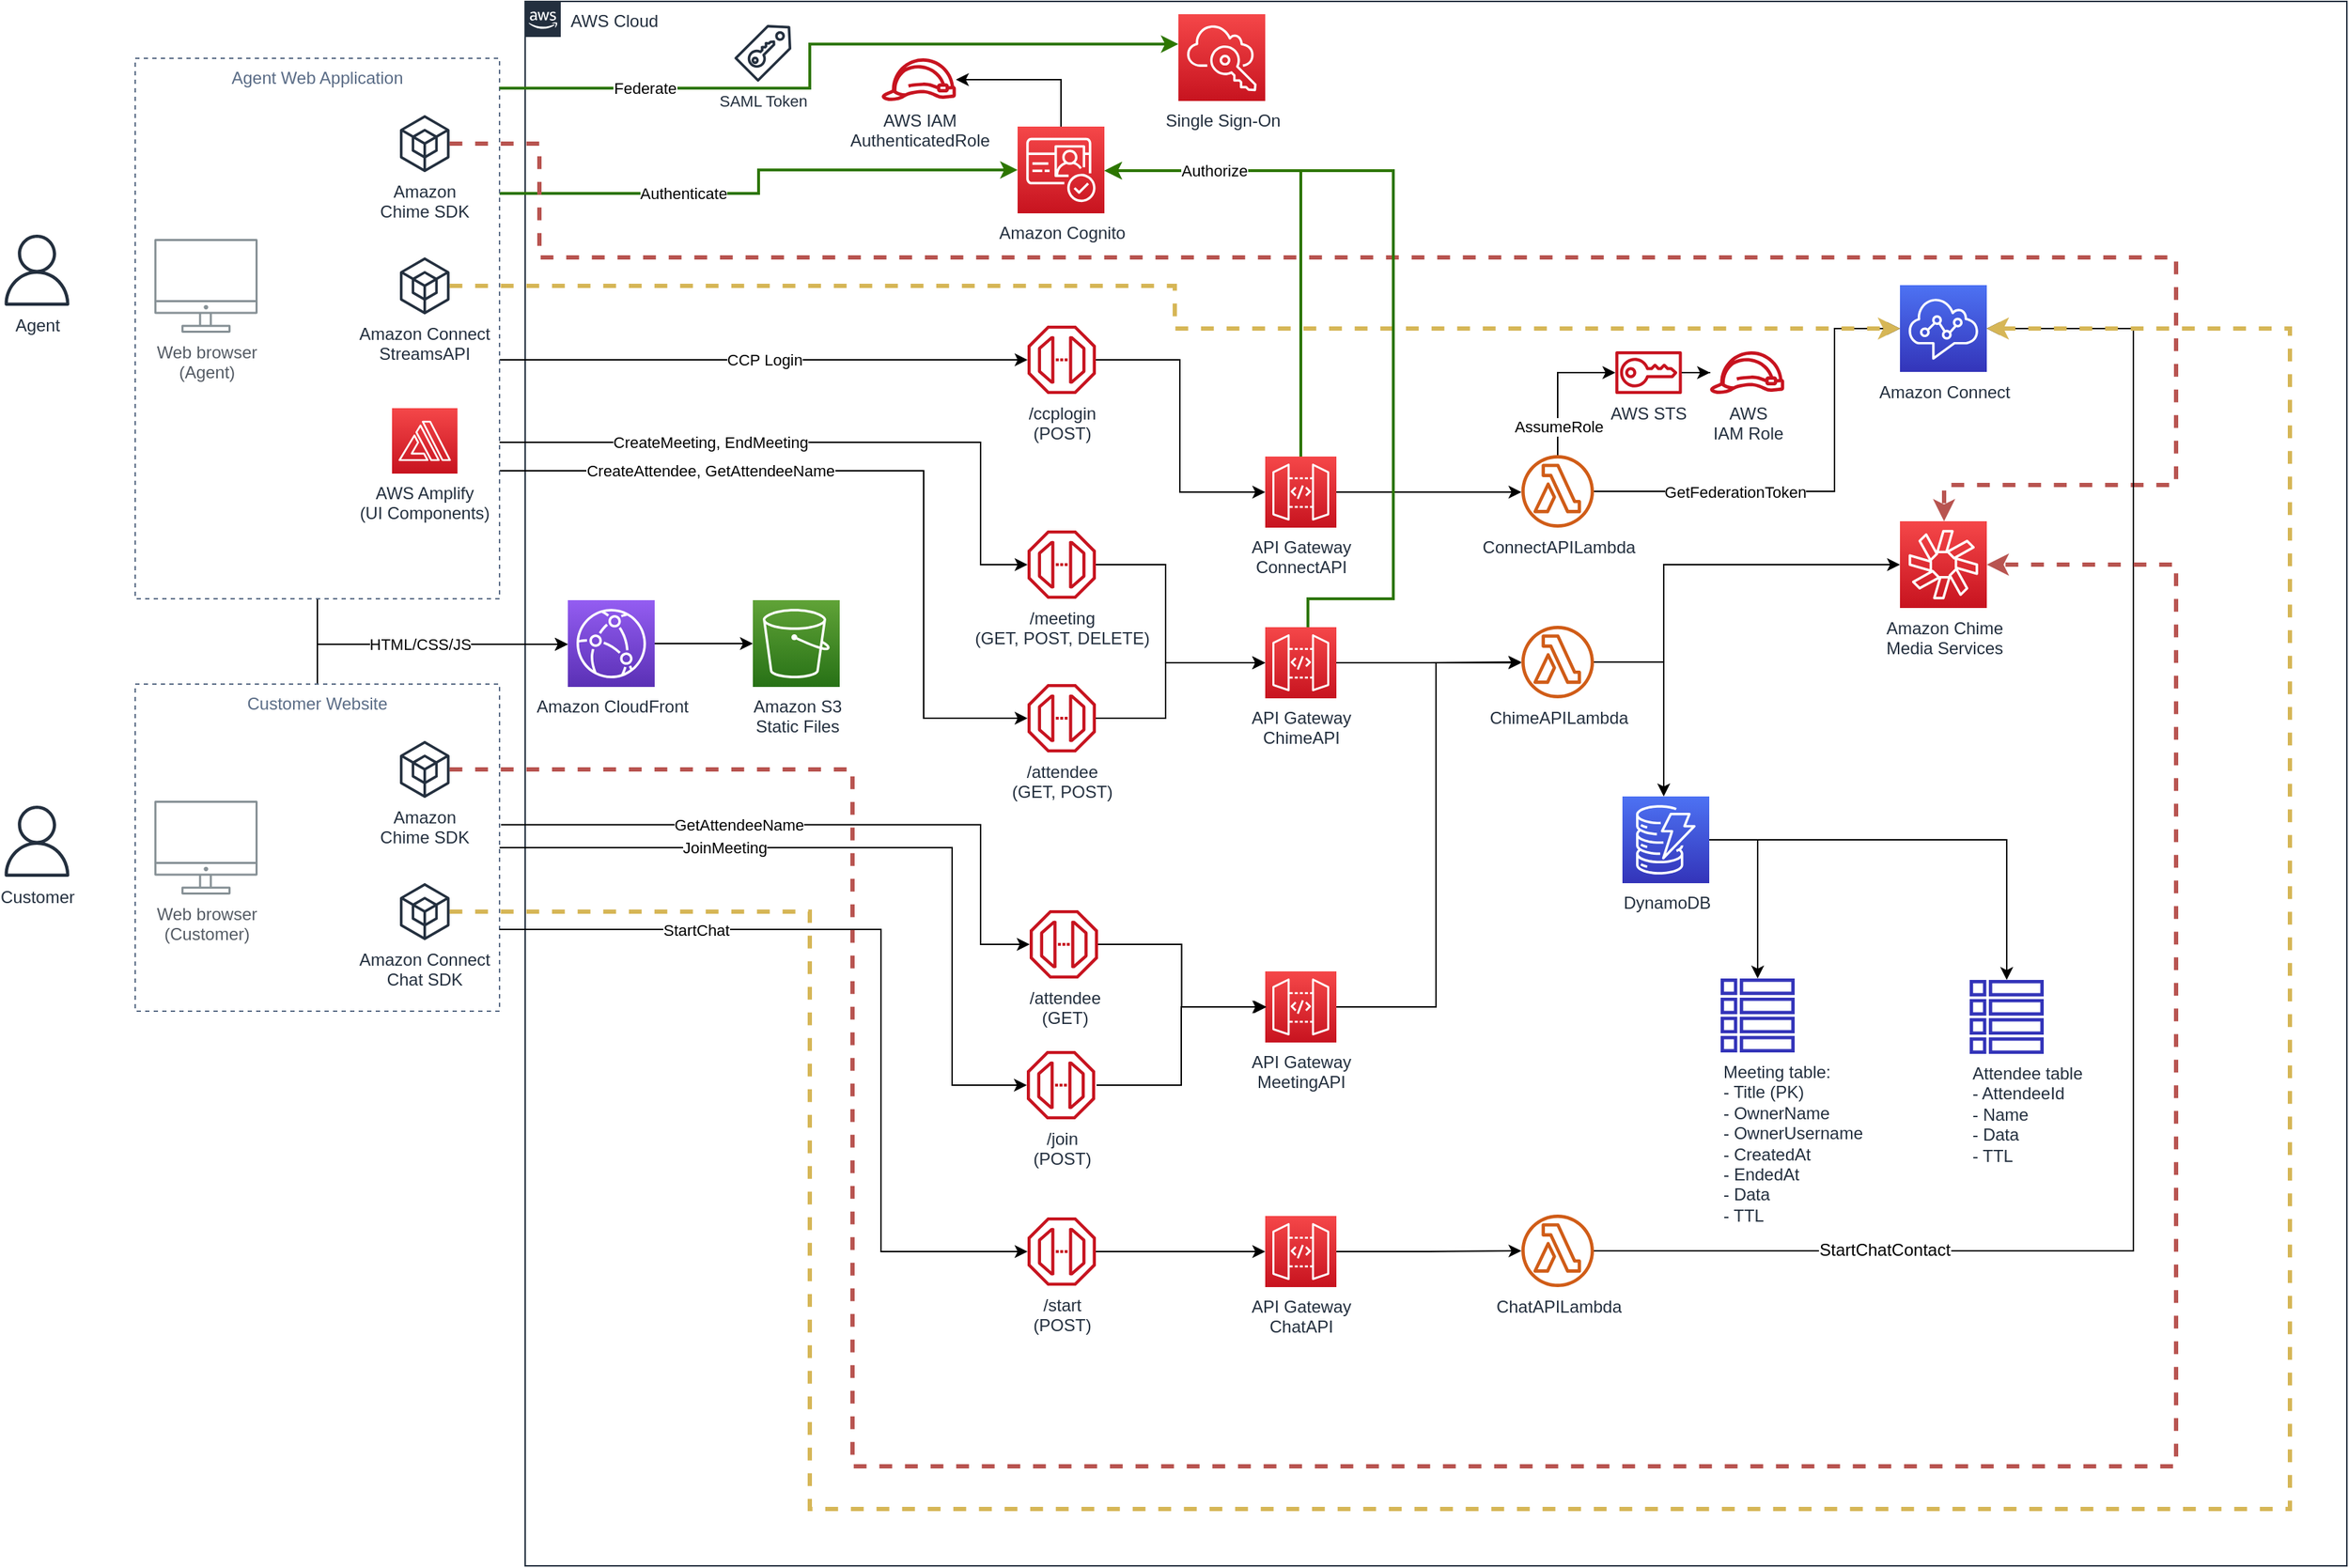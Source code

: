 <mxfile version="12.4.8" type="device" pages="4"><diagram id="LT1RRZxz2cMZDezW6pRN" name="Architecture"><mxGraphModel dx="2776" dy="1919" grid="1" gridSize="10" guides="1" tooltips="1" connect="1" arrows="1" fold="1" page="1" pageScale="1" pageWidth="827" pageHeight="1169" math="0" shadow="0"><root><mxCell id="0"/><mxCell id="1" parent="0"/><mxCell id="3GnLg3Oc_ZfUbwyTgYL6-97" style="edgeStyle=orthogonalEdgeStyle;rounded=0;orthogonalLoop=1;jettySize=auto;html=1;exitX=0.5;exitY=0;exitDx=0;exitDy=0;strokeWidth=1;fontSize=11;" parent="1" source="3GnLg3Oc_ZfUbwyTgYL6-65" target="3GnLg3Oc_ZfUbwyTgYL6-9" edge="1"><mxGeometry relative="1" as="geometry"><Array as="points"><mxPoint x="-346" y="412"/></Array></mxGeometry></mxCell><mxCell id="3GnLg3Oc_ZfUbwyTgYL6-65" value="Customer Website" style="fillColor=none;strokeColor=#5A6C86;dashed=1;verticalAlign=top;fontStyle=0;fontColor=#5A6C86;" parent="1" vertex="1"><mxGeometry x="-474" y="440" width="256" height="230" as="geometry"/></mxCell><mxCell id="3GnLg3Oc_ZfUbwyTgYL6-23" value="AWS Cloud" style="points=[[0,0],[0.25,0],[0.5,0],[0.75,0],[1,0],[1,0.25],[1,0.5],[1,0.75],[1,1],[0.75,1],[0.5,1],[0.25,1],[0,1],[0,0.75],[0,0.5],[0,0.25]];outlineConnect=0;gradientColor=none;html=1;whiteSpace=wrap;fontSize=12;fontStyle=0;shape=mxgraph.aws4.group;grIcon=mxgraph.aws4.group_aws_cloud_alt;strokeColor=#232F3E;fillColor=none;verticalAlign=top;align=left;spacingLeft=30;fontColor=#232F3E;dashed=0;" parent="1" vertex="1"><mxGeometry x="-200" y="-40" width="1280" height="1100" as="geometry"/></mxCell><mxCell id="3GnLg3Oc_ZfUbwyTgYL6-45" value="/attendee&lt;br&gt;(GET, POST)" style="outlineConnect=0;fontColor=#232F3E;gradientColor=none;fillColor=#C7131F;strokeColor=none;dashed=0;verticalLabelPosition=bottom;verticalAlign=top;align=center;html=1;fontSize=12;fontStyle=0;aspect=fixed;shape=mxgraph.aws4.endpoint;" parent="1" vertex="1"><mxGeometry x="153" y="440" width="48" height="48" as="geometry"/></mxCell><mxCell id="3GnLg3Oc_ZfUbwyTgYL6-43" value="CCP Login" style="edgeStyle=orthogonalEdgeStyle;rounded=0;orthogonalLoop=1;jettySize=auto;html=1;" parent="1" source="3GnLg3Oc_ZfUbwyTgYL6-30" target="3GnLg3Oc_ZfUbwyTgYL6-8" edge="1"><mxGeometry relative="1" as="geometry"><Array as="points"><mxPoint y="212"/><mxPoint y="212"/></Array></mxGeometry></mxCell><mxCell id="3GnLg3Oc_ZfUbwyTgYL6-50" value="CreateMeeting, EndMeeting" style="edgeStyle=orthogonalEdgeStyle;rounded=0;orthogonalLoop=1;jettySize=auto;html=1;" parent="1" source="3GnLg3Oc_ZfUbwyTgYL6-30" target="3GnLg3Oc_ZfUbwyTgYL6-44" edge="1"><mxGeometry x="-0.352" relative="1" as="geometry"><Array as="points"><mxPoint x="120" y="270"/><mxPoint x="120" y="356"/></Array><mxPoint as="offset"/></mxGeometry></mxCell><mxCell id="3GnLg3Oc_ZfUbwyTgYL6-58" value="CreateAttendee, GetAttendeeName" style="edgeStyle=orthogonalEdgeStyle;rounded=0;orthogonalLoop=1;jettySize=auto;html=1;" parent="1" source="3GnLg3Oc_ZfUbwyTgYL6-30" target="3GnLg3Oc_ZfUbwyTgYL6-45" edge="1"><mxGeometry x="-0.457" relative="1" as="geometry"><Array as="points"><mxPoint x="80" y="290"/><mxPoint x="80" y="464"/></Array><mxPoint as="offset"/></mxGeometry></mxCell><mxCell id="3GnLg3Oc_ZfUbwyTgYL6-96" value="HTML/CSS/JS" style="edgeStyle=orthogonalEdgeStyle;rounded=0;orthogonalLoop=1;jettySize=auto;html=1;exitX=0.5;exitY=1;exitDx=0;exitDy=0;strokeWidth=1;fontSize=11;" parent="1" source="3GnLg3Oc_ZfUbwyTgYL6-30" target="3GnLg3Oc_ZfUbwyTgYL6-9" edge="1"><mxGeometry relative="1" as="geometry"><Array as="points"><mxPoint x="-346" y="412"/></Array></mxGeometry></mxCell><mxCell id="3GnLg3Oc_ZfUbwyTgYL6-101" style="edgeStyle=orthogonalEdgeStyle;rounded=0;orthogonalLoop=1;jettySize=auto;html=1;exitX=1;exitY=0.25;exitDx=0;exitDy=0;strokeWidth=2;fontSize=11;fillColor=#60a917;strokeColor=#2D7600;" parent="1" source="3GnLg3Oc_ZfUbwyTgYL6-30" target="3GnLg3Oc_ZfUbwyTgYL6-10" edge="1"><mxGeometry relative="1" as="geometry"/></mxCell><mxCell id="3GnLg3Oc_ZfUbwyTgYL6-102" value="Authenticate" style="text;html=1;align=center;verticalAlign=middle;resizable=0;points=[];labelBackgroundColor=#ffffff;fontSize=11;" parent="3GnLg3Oc_ZfUbwyTgYL6-101" vertex="1" connectable="0"><mxGeometry x="-0.599" relative="1" as="geometry"><mxPoint x="52" as="offset"/></mxGeometry></mxCell><mxCell id="3GnLg3Oc_ZfUbwyTgYL6-30" value="Agent Web Application" style="fillColor=none;strokeColor=#5A6C86;dashed=1;verticalAlign=top;fontStyle=0;fontColor=#5A6C86;" parent="1" vertex="1"><mxGeometry x="-474" width="256" height="380" as="geometry"/></mxCell><mxCell id="3GnLg3Oc_ZfUbwyTgYL6-1" value="Amazon Connect" style="outlineConnect=0;fontColor=#232F3E;gradientColor=#4D72F3;gradientDirection=north;fillColor=#3334B9;strokeColor=#ffffff;dashed=0;verticalLabelPosition=bottom;verticalAlign=top;align=center;html=1;fontSize=12;fontStyle=0;aspect=fixed;shape=mxgraph.aws4.resourceIcon;resIcon=mxgraph.aws4.connect;" parent="1" vertex="1"><mxGeometry x="766" y="159.5" width="61" height="61" as="geometry"/></mxCell><mxCell id="3GnLg3Oc_ZfUbwyTgYL6-3" value="Amazon Chime&lt;br&gt;Media Services" style="outlineConnect=0;fontColor=#232F3E;gradientColor=#F54749;gradientDirection=north;fillColor=#C7131F;strokeColor=#ffffff;dashed=0;verticalLabelPosition=bottom;verticalAlign=top;align=center;html=1;fontSize=12;fontStyle=0;aspect=fixed;shape=mxgraph.aws4.resourceIcon;resIcon=mxgraph.aws4.chime;" parent="1" vertex="1"><mxGeometry x="766" y="325.5" width="61" height="61" as="geometry"/></mxCell><mxCell id="3GnLg3Oc_ZfUbwyTgYL6-115" style="edgeStyle=orthogonalEdgeStyle;rounded=0;orthogonalLoop=1;jettySize=auto;html=1;strokeWidth=1;fontSize=11;" parent="1" source="3GnLg3Oc_ZfUbwyTgYL6-4" target="3GnLg3Oc_ZfUbwyTgYL6-6" edge="1"><mxGeometry relative="1" as="geometry"><Array as="points"><mxPoint x="666" y="550"/></Array></mxGeometry></mxCell><mxCell id="3GnLg3Oc_ZfUbwyTgYL6-116" style="edgeStyle=orthogonalEdgeStyle;rounded=0;orthogonalLoop=1;jettySize=auto;html=1;strokeWidth=1;fontSize=11;" parent="1" source="3GnLg3Oc_ZfUbwyTgYL6-4" target="3GnLg3Oc_ZfUbwyTgYL6-5" edge="1"><mxGeometry relative="1" as="geometry"/></mxCell><mxCell id="3GnLg3Oc_ZfUbwyTgYL6-4" value="DynamoDB&lt;br&gt;" style="outlineConnect=0;fontColor=#232F3E;gradientColor=#4D72F3;gradientDirection=north;fillColor=#3334B9;strokeColor=#ffffff;dashed=0;verticalLabelPosition=bottom;verticalAlign=top;align=center;html=1;fontSize=12;fontStyle=0;aspect=fixed;shape=mxgraph.aws4.resourceIcon;resIcon=mxgraph.aws4.dynamodb;" parent="1" vertex="1"><mxGeometry x="571" y="519" width="61" height="61" as="geometry"/></mxCell><mxCell id="3GnLg3Oc_ZfUbwyTgYL6-5" value="Attendee table&lt;br&gt;- AttendeeId&lt;br&gt;- Name&lt;br&gt;- Data&lt;br&gt;- TTL" style="outlineConnect=0;fontColor=#232F3E;gradientColor=none;fillColor=#3334B9;strokeColor=none;dashed=0;verticalLabelPosition=bottom;verticalAlign=top;align=left;html=1;fontSize=12;fontStyle=0;aspect=fixed;pointerEvents=1;shape=mxgraph.aws4.table;" parent="1" vertex="1"><mxGeometry x="815" y="648" width="52" height="52" as="geometry"/></mxCell><mxCell id="3GnLg3Oc_ZfUbwyTgYL6-6" value="Meeting table:&lt;br&gt;- Title (PK)&lt;br&gt;- OwnerName&lt;br&gt;- OwnerUsername&lt;br&gt;- CreatedAt&lt;br&gt;- EndedAt&lt;br&gt;- Data&lt;br&gt;- TTL" style="outlineConnect=0;fontColor=#232F3E;gradientColor=none;fillColor=#3334B9;strokeColor=none;dashed=0;verticalLabelPosition=bottom;verticalAlign=top;align=left;html=1;fontSize=12;fontStyle=0;aspect=fixed;pointerEvents=1;shape=mxgraph.aws4.table;" parent="1" vertex="1"><mxGeometry x="640" y="647" width="52" height="52" as="geometry"/></mxCell><mxCell id="3GnLg3Oc_ZfUbwyTgYL6-41" style="edgeStyle=orthogonalEdgeStyle;rounded=0;orthogonalLoop=1;jettySize=auto;html=1;" parent="1" source="3GnLg3Oc_ZfUbwyTgYL6-7" target="3GnLg3Oc_ZfUbwyTgYL6-18" edge="1"><mxGeometry relative="1" as="geometry"><Array as="points"><mxPoint x="470" y="305"/><mxPoint x="470" y="305"/></Array></mxGeometry></mxCell><mxCell id="3GnLg3Oc_ZfUbwyTgYL6-103" style="edgeStyle=orthogonalEdgeStyle;rounded=0;orthogonalLoop=1;jettySize=auto;html=1;strokeWidth=2;fontSize=11;fillColor=#60a917;strokeColor=#2D7600;" parent="1" source="3GnLg3Oc_ZfUbwyTgYL6-7" target="3GnLg3Oc_ZfUbwyTgYL6-10" edge="1"><mxGeometry relative="1" as="geometry"><Array as="points"><mxPoint x="345" y="79"/></Array></mxGeometry></mxCell><mxCell id="3GnLg3Oc_ZfUbwyTgYL6-7" value="API Gateway&lt;br&gt;ConnectAPI" style="outlineConnect=0;fontColor=#232F3E;gradientColor=#F54749;gradientDirection=north;fillColor=#C7131F;strokeColor=#ffffff;dashed=0;verticalLabelPosition=bottom;verticalAlign=top;align=center;html=1;fontSize=12;fontStyle=0;aspect=fixed;shape=mxgraph.aws4.resourceIcon;resIcon=mxgraph.aws4.api_gateway;" parent="1" vertex="1"><mxGeometry x="320" y="280" width="50" height="50" as="geometry"/></mxCell><mxCell id="3GnLg3Oc_ZfUbwyTgYL6-35" style="edgeStyle=orthogonalEdgeStyle;rounded=0;orthogonalLoop=1;jettySize=auto;html=1;" parent="1" source="3GnLg3Oc_ZfUbwyTgYL6-8" target="3GnLg3Oc_ZfUbwyTgYL6-7" edge="1"><mxGeometry relative="1" as="geometry"><Array as="points"><mxPoint x="260" y="212"/><mxPoint x="260" y="305"/></Array></mxGeometry></mxCell><mxCell id="3GnLg3Oc_ZfUbwyTgYL6-8" value="/ccplogin&lt;br&gt;(POST)" style="outlineConnect=0;fontColor=#232F3E;gradientColor=none;fillColor=#C7131F;strokeColor=none;dashed=0;verticalLabelPosition=bottom;verticalAlign=top;align=center;html=1;fontSize=12;fontStyle=0;aspect=fixed;shape=mxgraph.aws4.endpoint;" parent="1" vertex="1"><mxGeometry x="153" y="188" width="48" height="48" as="geometry"/></mxCell><mxCell id="3GnLg3Oc_ZfUbwyTgYL6-95" style="edgeStyle=orthogonalEdgeStyle;rounded=0;orthogonalLoop=1;jettySize=auto;html=1;strokeWidth=1;fontSize=11;" parent="1" source="3GnLg3Oc_ZfUbwyTgYL6-9" target="3GnLg3Oc_ZfUbwyTgYL6-94" edge="1"><mxGeometry relative="1" as="geometry"/></mxCell><mxCell id="3GnLg3Oc_ZfUbwyTgYL6-9" value="Amazon CloudFront" style="outlineConnect=0;fontColor=#232F3E;gradientColor=#945DF2;gradientDirection=north;fillColor=#5A30B5;strokeColor=#ffffff;dashed=0;verticalLabelPosition=bottom;verticalAlign=top;align=center;html=1;fontSize=12;fontStyle=0;aspect=fixed;shape=mxgraph.aws4.resourceIcon;resIcon=mxgraph.aws4.cloudfront;" parent="1" vertex="1"><mxGeometry x="-170" y="381" width="61" height="61" as="geometry"/></mxCell><mxCell id="3GnLg3Oc_ZfUbwyTgYL6-109" style="edgeStyle=orthogonalEdgeStyle;rounded=0;orthogonalLoop=1;jettySize=auto;html=1;strokeWidth=1;fontSize=11;" parent="1" source="3GnLg3Oc_ZfUbwyTgYL6-10" target="3GnLg3Oc_ZfUbwyTgYL6-12" edge="1"><mxGeometry relative="1" as="geometry"><Array as="points"><mxPoint x="177" y="15"/></Array></mxGeometry></mxCell><mxCell id="3GnLg3Oc_ZfUbwyTgYL6-10" value="Amazon Cognito" style="outlineConnect=0;fontColor=#232F3E;gradientColor=#F54749;gradientDirection=north;fillColor=#C7131F;strokeColor=#ffffff;dashed=0;verticalLabelPosition=bottom;verticalAlign=top;align=center;html=1;fontSize=12;fontStyle=0;aspect=fixed;shape=mxgraph.aws4.resourceIcon;resIcon=mxgraph.aws4.cognito;" parent="1" vertex="1"><mxGeometry x="146" y="48" width="61" height="61" as="geometry"/></mxCell><mxCell id="3GnLg3Oc_ZfUbwyTgYL6-11" value="Single Sign-On" style="outlineConnect=0;fontColor=#232F3E;gradientColor=#F54749;gradientDirection=north;fillColor=#C7131F;strokeColor=#ffffff;dashed=0;verticalLabelPosition=bottom;verticalAlign=top;align=center;html=1;fontSize=12;fontStyle=0;aspect=fixed;shape=mxgraph.aws4.resourceIcon;resIcon=mxgraph.aws4.single_sign_on;" parent="1" vertex="1"><mxGeometry x="259" y="-31" width="61" height="61" as="geometry"/></mxCell><mxCell id="3GnLg3Oc_ZfUbwyTgYL6-12" value="AWS IAM &lt;br&gt;AuthenticatedRole&lt;br&gt;" style="outlineConnect=0;fontColor=#232F3E;gradientColor=none;fillColor=#C7131F;strokeColor=none;dashed=0;verticalLabelPosition=bottom;verticalAlign=top;align=center;html=1;fontSize=12;fontStyle=0;aspect=fixed;pointerEvents=1;shape=mxgraph.aws4.role;" parent="1" vertex="1"><mxGeometry x="50" width="53.18" height="30" as="geometry"/></mxCell><mxCell id="3GnLg3Oc_ZfUbwyTgYL6-100" style="edgeStyle=orthogonalEdgeStyle;rounded=0;orthogonalLoop=1;jettySize=auto;html=1;strokeWidth=1;fontSize=11;" parent="1" source="3GnLg3Oc_ZfUbwyTgYL6-14" target="3GnLg3Oc_ZfUbwyTgYL6-99" edge="1"><mxGeometry relative="1" as="geometry"/></mxCell><mxCell id="3GnLg3Oc_ZfUbwyTgYL6-14" value="AWS STS" style="outlineConnect=0;fontColor=#232F3E;gradientColor=none;fillColor=#C7131F;strokeColor=none;dashed=0;verticalLabelPosition=bottom;verticalAlign=top;align=center;html=1;fontSize=12;fontStyle=0;aspect=fixed;pointerEvents=1;shape=mxgraph.aws4.sts;" parent="1" vertex="1"><mxGeometry x="566" y="206" width="46.8" height="30" as="geometry"/></mxCell><mxCell id="3GnLg3Oc_ZfUbwyTgYL6-42" value="GetFederationToken" style="edgeStyle=orthogonalEdgeStyle;rounded=0;orthogonalLoop=1;jettySize=auto;html=1;" parent="1" source="3GnLg3Oc_ZfUbwyTgYL6-18" target="3GnLg3Oc_ZfUbwyTgYL6-1" edge="1"><mxGeometry x="-0.4" relative="1" as="geometry"><Array as="points"><mxPoint x="720" y="305"/><mxPoint x="720" y="190"/></Array><mxPoint as="offset"/></mxGeometry></mxCell><mxCell id="3GnLg3Oc_ZfUbwyTgYL6-98" value="AssumeRole" style="edgeStyle=orthogonalEdgeStyle;rounded=0;orthogonalLoop=1;jettySize=auto;html=1;strokeWidth=1;fontSize=11;" parent="1" source="3GnLg3Oc_ZfUbwyTgYL6-18" target="3GnLg3Oc_ZfUbwyTgYL6-14" edge="1"><mxGeometry x="-0.587" relative="1" as="geometry"><Array as="points"><mxPoint x="526" y="221"/></Array><mxPoint as="offset"/></mxGeometry></mxCell><mxCell id="3GnLg3Oc_ZfUbwyTgYL6-18" value="ConnectAPILambda" style="outlineConnect=0;fontColor=#232F3E;gradientColor=none;fillColor=#D05C17;strokeColor=none;dashed=0;verticalLabelPosition=bottom;verticalAlign=top;align=center;html=1;fontSize=12;fontStyle=0;aspect=fixed;pointerEvents=1;shape=mxgraph.aws4.lambda_function;" parent="1" vertex="1"><mxGeometry x="500" y="279" width="51" height="51" as="geometry"/></mxCell><mxCell id="3GnLg3Oc_ZfUbwyTgYL6-19" value="Agent" style="outlineConnect=0;fontColor=#232F3E;gradientColor=none;fillColor=#232F3E;strokeColor=none;dashed=0;verticalLabelPosition=bottom;verticalAlign=top;align=center;html=1;fontSize=12;fontStyle=0;aspect=fixed;pointerEvents=1;shape=mxgraph.aws4.user;" parent="1" vertex="1"><mxGeometry x="-568" y="124" width="50" height="50" as="geometry"/></mxCell><mxCell id="3GnLg3Oc_ZfUbwyTgYL6-22" value="Web browser&lt;br&gt;(Agent)" style="outlineConnect=0;gradientColor=none;fontColor=#545B64;strokeColor=none;fillColor=#879196;dashed=0;verticalLabelPosition=bottom;verticalAlign=top;align=center;html=1;fontSize=12;fontStyle=0;aspect=fixed;shape=mxgraph.aws4.illustration_desktop;pointerEvents=1" parent="1" vertex="1"><mxGeometry x="-460.54" y="127" width="72.54" height="66" as="geometry"/></mxCell><mxCell id="3GnLg3Oc_ZfUbwyTgYL6-90" style="edgeStyle=orthogonalEdgeStyle;rounded=0;orthogonalLoop=1;jettySize=auto;html=1;fontSize=11;dashed=1;strokeWidth=3;fillColor=#f8cecc;strokeColor=#b85450;" parent="1" source="3GnLg3Oc_ZfUbwyTgYL6-28" target="3GnLg3Oc_ZfUbwyTgYL6-3" edge="1"><mxGeometry relative="1" as="geometry"><Array as="points"><mxPoint x="-190" y="60"/><mxPoint x="-190" y="140"/><mxPoint x="960" y="140"/><mxPoint x="960" y="300"/><mxPoint x="797" y="300"/></Array></mxGeometry></mxCell><mxCell id="3GnLg3Oc_ZfUbwyTgYL6-28" value="Amazon &lt;br&gt;Chime SDK" style="outlineConnect=0;fontColor=#232F3E;gradientColor=none;fillColor=#232F3E;strokeColor=none;dashed=0;verticalLabelPosition=bottom;verticalAlign=top;align=center;html=1;fontSize=12;fontStyle=0;aspect=fixed;pointerEvents=1;shape=mxgraph.aws4.external_sdk;" parent="1" vertex="1"><mxGeometry x="-288" y="40" width="34.87" height="40" as="geometry"/></mxCell><mxCell id="3GnLg3Oc_ZfUbwyTgYL6-91" style="edgeStyle=orthogonalEdgeStyle;rounded=0;orthogonalLoop=1;jettySize=auto;html=1;dashed=1;strokeWidth=3;fontSize=11;fillColor=#fff2cc;strokeColor=#d6b656;" parent="1" source="3GnLg3Oc_ZfUbwyTgYL6-29" target="3GnLg3Oc_ZfUbwyTgYL6-1" edge="1"><mxGeometry relative="1" as="geometry"><mxPoint x="720" y="190" as="targetPoint"/></mxGeometry></mxCell><mxCell id="3GnLg3Oc_ZfUbwyTgYL6-29" value="Amazon Connect&lt;br&gt;StreamsAPI" style="outlineConnect=0;fontColor=#232F3E;gradientColor=none;fillColor=#232F3E;strokeColor=none;dashed=0;verticalLabelPosition=bottom;verticalAlign=top;align=center;html=1;fontSize=12;fontStyle=0;aspect=fixed;pointerEvents=1;shape=mxgraph.aws4.external_sdk;" parent="1" vertex="1"><mxGeometry x="-288" y="140" width="34.87" height="40" as="geometry"/></mxCell><mxCell id="3GnLg3Oc_ZfUbwyTgYL6-32" value="AWS Amplify&lt;br&gt;(UI Components)" style="outlineConnect=0;fontColor=#232F3E;gradientColor=#F54749;gradientDirection=north;fillColor=#C7131F;strokeColor=#ffffff;dashed=0;verticalLabelPosition=bottom;verticalAlign=top;align=center;html=1;fontSize=12;fontStyle=0;aspect=fixed;shape=mxgraph.aws4.resourceIcon;resIcon=mxgraph.aws4.amplify;" parent="1" vertex="1"><mxGeometry x="-293.56" y="246" width="46" height="46" as="geometry"/></mxCell><mxCell id="3GnLg3Oc_ZfUbwyTgYL6-53" style="edgeStyle=orthogonalEdgeStyle;rounded=0;orthogonalLoop=1;jettySize=auto;html=1;" parent="1" source="3GnLg3Oc_ZfUbwyTgYL6-36" target="3GnLg3Oc_ZfUbwyTgYL6-49" edge="1"><mxGeometry relative="1" as="geometry"/></mxCell><mxCell id="3GnLg3Oc_ZfUbwyTgYL6-104" style="edgeStyle=orthogonalEdgeStyle;rounded=0;orthogonalLoop=1;jettySize=auto;html=1;strokeWidth=2;fontSize=11;fillColor=#60a917;strokeColor=#2D7600;" parent="1" source="3GnLg3Oc_ZfUbwyTgYL6-36" target="3GnLg3Oc_ZfUbwyTgYL6-10" edge="1"><mxGeometry relative="1" as="geometry"><Array as="points"><mxPoint x="350" y="380"/><mxPoint x="410" y="380"/><mxPoint x="410" y="79"/></Array></mxGeometry></mxCell><mxCell id="3GnLg3Oc_ZfUbwyTgYL6-105" value="Authorize" style="text;html=1;align=center;verticalAlign=middle;resizable=0;points=[];labelBackgroundColor=#ffffff;fontSize=11;" parent="3GnLg3Oc_ZfUbwyTgYL6-104" vertex="1" connectable="0"><mxGeometry x="0.736" relative="1" as="geometry"><mxPoint as="offset"/></mxGeometry></mxCell><mxCell id="3GnLg3Oc_ZfUbwyTgYL6-36" value="API Gateway&lt;br&gt;ChimeAPI" style="outlineConnect=0;fontColor=#232F3E;gradientColor=#F54749;gradientDirection=north;fillColor=#C7131F;strokeColor=#ffffff;dashed=0;verticalLabelPosition=bottom;verticalAlign=top;align=center;html=1;fontSize=12;fontStyle=0;aspect=fixed;shape=mxgraph.aws4.resourceIcon;resIcon=mxgraph.aws4.api_gateway;" parent="1" vertex="1"><mxGeometry x="320" y="400" width="50" height="50" as="geometry"/></mxCell><mxCell id="3GnLg3Oc_ZfUbwyTgYL6-63" style="edgeStyle=orthogonalEdgeStyle;rounded=0;orthogonalLoop=1;jettySize=auto;html=1;" parent="1" source="3GnLg3Oc_ZfUbwyTgYL6-37" target="3GnLg3Oc_ZfUbwyTgYL6-62" edge="1"><mxGeometry relative="1" as="geometry"/></mxCell><mxCell id="3GnLg3Oc_ZfUbwyTgYL6-37" value="API Gateway&lt;br&gt;ChatAPI" style="outlineConnect=0;fontColor=#232F3E;gradientColor=#F54749;gradientDirection=north;fillColor=#C7131F;strokeColor=#ffffff;dashed=0;verticalLabelPosition=bottom;verticalAlign=top;align=center;html=1;fontSize=12;fontStyle=0;aspect=fixed;shape=mxgraph.aws4.resourceIcon;resIcon=mxgraph.aws4.api_gateway;" parent="1" vertex="1"><mxGeometry x="320" y="814" width="50" height="50" as="geometry"/></mxCell><mxCell id="3GnLg3Oc_ZfUbwyTgYL6-61" style="edgeStyle=orthogonalEdgeStyle;rounded=0;orthogonalLoop=1;jettySize=auto;html=1;" parent="1" source="3GnLg3Oc_ZfUbwyTgYL6-38" target="3GnLg3Oc_ZfUbwyTgYL6-49" edge="1"><mxGeometry relative="1" as="geometry"><Array as="points"><mxPoint x="440" y="667"/><mxPoint x="440" y="425"/></Array></mxGeometry></mxCell><mxCell id="3GnLg3Oc_ZfUbwyTgYL6-38" value="API Gateway&lt;br&gt;MeetingAPI" style="outlineConnect=0;fontColor=#232F3E;gradientColor=#F54749;gradientDirection=north;fillColor=#C7131F;strokeColor=#ffffff;dashed=0;verticalLabelPosition=bottom;verticalAlign=top;align=center;html=1;fontSize=12;fontStyle=0;aspect=fixed;shape=mxgraph.aws4.resourceIcon;resIcon=mxgraph.aws4.api_gateway;" parent="1" vertex="1"><mxGeometry x="320" y="642" width="50" height="50" as="geometry"/></mxCell><mxCell id="3GnLg3Oc_ZfUbwyTgYL6-47" style="edgeStyle=orthogonalEdgeStyle;rounded=0;orthogonalLoop=1;jettySize=auto;html=1;" parent="1" source="3GnLg3Oc_ZfUbwyTgYL6-44" target="3GnLg3Oc_ZfUbwyTgYL6-36" edge="1"><mxGeometry relative="1" as="geometry"><Array as="points"><mxPoint x="250" y="356"/><mxPoint x="250" y="425"/></Array></mxGeometry></mxCell><mxCell id="3GnLg3Oc_ZfUbwyTgYL6-44" value="/meeting&lt;br&gt;(GET, POST, DELETE)" style="outlineConnect=0;fontColor=#232F3E;gradientColor=none;fillColor=#C7131F;strokeColor=none;dashed=0;verticalLabelPosition=bottom;verticalAlign=top;align=center;html=1;fontSize=12;fontStyle=0;aspect=fixed;shape=mxgraph.aws4.endpoint;" parent="1" vertex="1"><mxGeometry x="153" y="332" width="48" height="48" as="geometry"/></mxCell><mxCell id="3GnLg3Oc_ZfUbwyTgYL6-48" style="edgeStyle=orthogonalEdgeStyle;rounded=0;orthogonalLoop=1;jettySize=auto;html=1;" parent="1" source="3GnLg3Oc_ZfUbwyTgYL6-45" target="3GnLg3Oc_ZfUbwyTgYL6-36" edge="1"><mxGeometry relative="1" as="geometry"><Array as="points"><mxPoint x="250" y="464"/><mxPoint x="250" y="425"/></Array></mxGeometry></mxCell><mxCell id="3GnLg3Oc_ZfUbwyTgYL6-55" style="edgeStyle=orthogonalEdgeStyle;rounded=0;orthogonalLoop=1;jettySize=auto;html=1;" parent="1" source="3GnLg3Oc_ZfUbwyTgYL6-49" target="3GnLg3Oc_ZfUbwyTgYL6-3" edge="1"><mxGeometry relative="1" as="geometry"><Array as="points"><mxPoint x="600" y="425"/><mxPoint x="600" y="356"/></Array></mxGeometry></mxCell><mxCell id="3GnLg3Oc_ZfUbwyTgYL6-56" style="edgeStyle=orthogonalEdgeStyle;rounded=0;orthogonalLoop=1;jettySize=auto;html=1;" parent="1" source="3GnLg3Oc_ZfUbwyTgYL6-49" target="3GnLg3Oc_ZfUbwyTgYL6-4" edge="1"><mxGeometry relative="1" as="geometry"><Array as="points"><mxPoint x="600" y="425"/><mxPoint x="600" y="551"/></Array></mxGeometry></mxCell><mxCell id="3GnLg3Oc_ZfUbwyTgYL6-49" value="ChimeAPILambda" style="outlineConnect=0;fontColor=#232F3E;gradientColor=none;fillColor=#D05C17;strokeColor=none;dashed=0;verticalLabelPosition=bottom;verticalAlign=top;align=center;html=1;fontSize=12;fontStyle=0;aspect=fixed;pointerEvents=1;shape=mxgraph.aws4.lambda_function;" parent="1" vertex="1"><mxGeometry x="500" y="399" width="51" height="51" as="geometry"/></mxCell><mxCell id="3GnLg3Oc_ZfUbwyTgYL6-64" style="edgeStyle=orthogonalEdgeStyle;rounded=0;orthogonalLoop=1;jettySize=auto;html=1;" parent="1" source="3GnLg3Oc_ZfUbwyTgYL6-62" target="3GnLg3Oc_ZfUbwyTgYL6-1" edge="1"><mxGeometry relative="1" as="geometry"><Array as="points"><mxPoint x="930" y="839"/><mxPoint x="930" y="190"/></Array></mxGeometry></mxCell><mxCell id="3GnLg3Oc_ZfUbwyTgYL6-78" value="StartChatContact" style="text;html=1;align=center;verticalAlign=middle;resizable=0;points=[];labelBackgroundColor=#ffffff;" parent="3GnLg3Oc_ZfUbwyTgYL6-64" vertex="1" connectable="0"><mxGeometry x="-0.639" y="-4" relative="1" as="geometry"><mxPoint y="-4.5" as="offset"/></mxGeometry></mxCell><mxCell id="3GnLg3Oc_ZfUbwyTgYL6-62" value="ChatAPILambda" style="outlineConnect=0;fontColor=#232F3E;gradientColor=none;fillColor=#D05C17;strokeColor=none;dashed=0;verticalLabelPosition=bottom;verticalAlign=top;align=center;html=1;fontSize=12;fontStyle=0;aspect=fixed;pointerEvents=1;shape=mxgraph.aws4.lambda_function;" parent="1" vertex="1"><mxGeometry x="500" y="813" width="51" height="51" as="geometry"/></mxCell><mxCell id="3GnLg3Oc_ZfUbwyTgYL6-77" value="StartChat" style="edgeStyle=orthogonalEdgeStyle;rounded=0;orthogonalLoop=1;jettySize=auto;html=1;exitX=1;exitY=0.75;exitDx=0;exitDy=0;" parent="1" source="3GnLg3Oc_ZfUbwyTgYL6-65" target="3GnLg3Oc_ZfUbwyTgYL6-71" edge="1"><mxGeometry x="-0.538" relative="1" as="geometry"><Array as="points"><mxPoint x="50" y="613"/><mxPoint x="50" y="839"/></Array><mxPoint as="offset"/></mxGeometry></mxCell><mxCell id="3GnLg3Oc_ZfUbwyTgYL6-86" value="GetAttendeeName" style="edgeStyle=orthogonalEdgeStyle;rounded=0;orthogonalLoop=1;jettySize=auto;html=1;exitX=1.004;exitY=0.43;exitDx=0;exitDy=0;fontSize=11;exitPerimeter=0;" parent="1" source="3GnLg3Oc_ZfUbwyTgYL6-65" target="3GnLg3Oc_ZfUbwyTgYL6-81" edge="1"><mxGeometry x="-0.267" relative="1" as="geometry"><Array as="points"><mxPoint x="120" y="539"/><mxPoint x="120" y="623"/></Array><mxPoint as="offset"/></mxGeometry></mxCell><mxCell id="3GnLg3Oc_ZfUbwyTgYL6-87" value="JoinMeeting" style="edgeStyle=orthogonalEdgeStyle;rounded=0;orthogonalLoop=1;jettySize=auto;html=1;fontSize=11;exitX=1;exitY=0.5;exitDx=0;exitDy=0;" parent="1" source="3GnLg3Oc_ZfUbwyTgYL6-65" target="3GnLg3Oc_ZfUbwyTgYL6-72" edge="1"><mxGeometry x="-0.412" relative="1" as="geometry"><mxPoint x="-17" y="510" as="sourcePoint"/><Array as="points"><mxPoint x="100" y="555"/><mxPoint x="100" y="722"/></Array><mxPoint as="offset"/></mxGeometry></mxCell><mxCell id="3GnLg3Oc_ZfUbwyTgYL6-66" value="Customer" style="outlineConnect=0;fontColor=#232F3E;gradientColor=none;fillColor=#232F3E;strokeColor=none;dashed=0;verticalLabelPosition=bottom;verticalAlign=top;align=center;html=1;fontSize=12;fontStyle=0;aspect=fixed;pointerEvents=1;shape=mxgraph.aws4.user;" parent="1" vertex="1"><mxGeometry x="-568" y="525.5" width="50" height="50" as="geometry"/></mxCell><mxCell id="3GnLg3Oc_ZfUbwyTgYL6-67" value="Web browser&lt;br&gt;(Customer)" style="outlineConnect=0;gradientColor=none;fontColor=#545B64;strokeColor=none;fillColor=#879196;dashed=0;verticalLabelPosition=bottom;verticalAlign=top;align=center;html=1;fontSize=12;fontStyle=0;aspect=fixed;shape=mxgraph.aws4.illustration_desktop;pointerEvents=1" parent="1" vertex="1"><mxGeometry x="-460.54" y="522" width="72.54" height="66" as="geometry"/></mxCell><mxCell id="3GnLg3Oc_ZfUbwyTgYL6-93" style="edgeStyle=orthogonalEdgeStyle;rounded=0;orthogonalLoop=1;jettySize=auto;html=1;dashed=1;strokeWidth=3;fontSize=11;fillColor=#f8cecc;strokeColor=#b85450;" parent="1" source="3GnLg3Oc_ZfUbwyTgYL6-68" target="3GnLg3Oc_ZfUbwyTgYL6-3" edge="1"><mxGeometry relative="1" as="geometry"><Array as="points"><mxPoint x="30" y="500"/><mxPoint x="30" y="990"/><mxPoint x="960" y="990"/><mxPoint x="960" y="356"/></Array></mxGeometry></mxCell><mxCell id="3GnLg3Oc_ZfUbwyTgYL6-68" value="Amazon &lt;br&gt;Chime SDK" style="outlineConnect=0;fontColor=#232F3E;gradientColor=none;fillColor=#232F3E;strokeColor=none;dashed=0;verticalLabelPosition=bottom;verticalAlign=top;align=center;html=1;fontSize=12;fontStyle=0;aspect=fixed;pointerEvents=1;shape=mxgraph.aws4.external_sdk;" parent="1" vertex="1"><mxGeometry x="-288" y="480" width="34.87" height="40" as="geometry"/></mxCell><mxCell id="3GnLg3Oc_ZfUbwyTgYL6-92" style="edgeStyle=orthogonalEdgeStyle;rounded=0;orthogonalLoop=1;jettySize=auto;html=1;dashed=1;strokeWidth=3;fontSize=11;fillColor=#fff2cc;strokeColor=#d6b656;" parent="1" source="3GnLg3Oc_ZfUbwyTgYL6-69" target="3GnLg3Oc_ZfUbwyTgYL6-1" edge="1"><mxGeometry relative="1" as="geometry"><Array as="points"><mxPoint y="600"/><mxPoint y="1020"/><mxPoint x="1040" y="1020"/><mxPoint x="1040" y="190"/></Array></mxGeometry></mxCell><mxCell id="3GnLg3Oc_ZfUbwyTgYL6-69" value="Amazon Connect&lt;br&gt;Chat SDK" style="outlineConnect=0;fontColor=#232F3E;gradientColor=none;fillColor=#232F3E;strokeColor=none;dashed=0;verticalLabelPosition=bottom;verticalAlign=top;align=center;html=1;fontSize=12;fontStyle=0;aspect=fixed;pointerEvents=1;shape=mxgraph.aws4.external_sdk;" parent="1" vertex="1"><mxGeometry x="-288" y="580" width="34.87" height="40" as="geometry"/></mxCell><mxCell id="3GnLg3Oc_ZfUbwyTgYL6-76" style="edgeStyle=orthogonalEdgeStyle;rounded=0;orthogonalLoop=1;jettySize=auto;html=1;" parent="1" source="3GnLg3Oc_ZfUbwyTgYL6-71" target="3GnLg3Oc_ZfUbwyTgYL6-37" edge="1"><mxGeometry relative="1" as="geometry"/></mxCell><mxCell id="3GnLg3Oc_ZfUbwyTgYL6-71" value="/start&lt;br&gt;(POST)" style="outlineConnect=0;fontColor=#232F3E;gradientColor=none;fillColor=#C7131F;strokeColor=none;dashed=0;verticalLabelPosition=bottom;verticalAlign=top;align=center;html=1;fontSize=12;fontStyle=0;aspect=fixed;shape=mxgraph.aws4.endpoint;" parent="1" vertex="1"><mxGeometry x="153" y="815" width="48" height="48" as="geometry"/></mxCell><mxCell id="3GnLg3Oc_ZfUbwyTgYL6-84" style="edgeStyle=orthogonalEdgeStyle;rounded=0;orthogonalLoop=1;jettySize=auto;html=1;fontSize=11;" parent="1" edge="1"><mxGeometry relative="1" as="geometry"><mxPoint x="201.5" y="722" as="sourcePoint"/><mxPoint x="321" y="667" as="targetPoint"/><Array as="points"><mxPoint x="261" y="722"/><mxPoint x="261" y="667"/></Array></mxGeometry></mxCell><mxCell id="3GnLg3Oc_ZfUbwyTgYL6-72" value="/join&lt;br&gt;(POST)" style="outlineConnect=0;fontColor=#232F3E;gradientColor=none;fillColor=#C7131F;strokeColor=none;dashed=0;verticalLabelPosition=bottom;verticalAlign=top;align=center;html=1;fontSize=12;fontStyle=0;aspect=fixed;shape=mxgraph.aws4.endpoint;" parent="1" vertex="1"><mxGeometry x="152.5" y="698" width="48" height="48" as="geometry"/></mxCell><mxCell id="3GnLg3Oc_ZfUbwyTgYL6-85" style="edgeStyle=orthogonalEdgeStyle;rounded=0;orthogonalLoop=1;jettySize=auto;html=1;fontSize=11;" parent="1" source="3GnLg3Oc_ZfUbwyTgYL6-81" target="3GnLg3Oc_ZfUbwyTgYL6-38" edge="1"><mxGeometry relative="1" as="geometry"/></mxCell><mxCell id="3GnLg3Oc_ZfUbwyTgYL6-81" value="/attendee&lt;br&gt;(GET)" style="outlineConnect=0;fontColor=#232F3E;gradientColor=none;fillColor=#C7131F;strokeColor=none;dashed=0;verticalLabelPosition=bottom;verticalAlign=top;align=center;html=1;fontSize=12;fontStyle=0;aspect=fixed;shape=mxgraph.aws4.endpoint;" parent="1" vertex="1"><mxGeometry x="154.5" y="599" width="48" height="48" as="geometry"/></mxCell><mxCell id="3GnLg3Oc_ZfUbwyTgYL6-94" value="Amazon S3&lt;br&gt;Static Files" style="outlineConnect=0;fontColor=#232F3E;gradientColor=#60A337;gradientDirection=north;fillColor=#277116;strokeColor=#ffffff;dashed=0;verticalLabelPosition=bottom;verticalAlign=top;align=center;html=1;fontSize=12;fontStyle=0;aspect=fixed;shape=mxgraph.aws4.resourceIcon;resIcon=mxgraph.aws4.s3;" parent="1" vertex="1"><mxGeometry x="-40" y="381" width="61" height="61" as="geometry"/></mxCell><mxCell id="3GnLg3Oc_ZfUbwyTgYL6-99" value="AWS &lt;br&gt;IAM Role" style="outlineConnect=0;fontColor=#232F3E;gradientColor=none;fillColor=#C7131F;strokeColor=none;dashed=0;verticalLabelPosition=bottom;verticalAlign=top;align=center;html=1;fontSize=12;fontStyle=0;aspect=fixed;pointerEvents=1;shape=mxgraph.aws4.role;" parent="1" vertex="1"><mxGeometry x="632" y="206" width="53.18" height="30" as="geometry"/></mxCell><mxCell id="3GnLg3Oc_ZfUbwyTgYL6-110" style="edgeStyle=orthogonalEdgeStyle;rounded=0;orthogonalLoop=1;jettySize=auto;html=1;exitX=1;exitY=0.25;exitDx=0;exitDy=0;strokeWidth=2;fontSize=11;fillColor=#60a917;strokeColor=#2D7600;" parent="1" target="3GnLg3Oc_ZfUbwyTgYL6-11" edge="1"><mxGeometry relative="1" as="geometry"><mxPoint x="-218" y="21" as="sourcePoint"/><mxPoint x="146" y="5" as="targetPoint"/><Array as="points"><mxPoint y="21"/><mxPoint y="-10"/></Array></mxGeometry></mxCell><mxCell id="3GnLg3Oc_ZfUbwyTgYL6-111" value="Federate" style="text;html=1;align=center;verticalAlign=middle;resizable=0;points=[];labelBackgroundColor=#ffffff;fontSize=11;" parent="3GnLg3Oc_ZfUbwyTgYL6-110" vertex="1" connectable="0"><mxGeometry x="-0.599" relative="1" as="geometry"><mxPoint as="offset"/></mxGeometry></mxCell><mxCell id="3GnLg3Oc_ZfUbwyTgYL6-20" value="SAML Token" style="outlineConnect=0;fontColor=#232F3E;gradientColor=none;fillColor=#232F3E;strokeColor=none;dashed=0;verticalLabelPosition=bottom;verticalAlign=top;align=center;html=1;fontSize=11;fontStyle=0;aspect=fixed;pointerEvents=1;shape=mxgraph.aws4.saml_token;" parent="1" vertex="1"><mxGeometry x="-53" y="-23.5" width="40" height="40" as="geometry"/></mxCell></root></mxGraphModel></diagram><diagram id="zbGfBUzHCrUp1ekN-OQi" name="Authentication"><mxGraphModel dx="1949" dy="750" grid="1" gridSize="10" guides="1" tooltips="1" connect="1" arrows="1" fold="1" page="1" pageScale="1" pageWidth="827" pageHeight="1169" math="0" shadow="0"><root><mxCell id="PcX_MgJ1qD6MyZ5XsaDY-0"/><mxCell id="PcX_MgJ1qD6MyZ5XsaDY-1" parent="PcX_MgJ1qD6MyZ5XsaDY-0"/><mxCell id="PcX_MgJ1qD6MyZ5XsaDY-3" value="Cognito User Pool" style="shape=umlLifeline;perimeter=lifelinePerimeter;whiteSpace=wrap;html=1;container=1;collapsible=0;recursiveResize=0;outlineConnect=0;rounded=1;shadow=0;comic=0;labelBackgroundColor=none;strokeColor=#000000;strokeWidth=1;fillColor=#FFFFFF;fontFamily=Verdana;fontSize=12;fontColor=#000000;align=center;" parent="PcX_MgJ1qD6MyZ5XsaDY-1" vertex="1"><mxGeometry x="527" y="107" width="100" height="623" as="geometry"/></mxCell><mxCell id="PcX_MgJ1qD6MyZ5XsaDY-4" value="Cognito Identity Pool" style="shape=umlLifeline;perimeter=lifelinePerimeter;whiteSpace=wrap;html=1;container=1;collapsible=0;recursiveResize=0;outlineConnect=0;rounded=1;shadow=0;comic=0;labelBackgroundColor=none;strokeColor=#000000;strokeWidth=1;fillColor=#FFFFFF;fontFamily=Verdana;fontSize=12;fontColor=#000000;align=center;" parent="PcX_MgJ1qD6MyZ5XsaDY-1" vertex="1"><mxGeometry x="680" y="107" width="100" height="373" as="geometry"/></mxCell><mxCell id="PcX_MgJ1qD6MyZ5XsaDY-6" value="APIGW/Lambda" style="shape=umlLifeline;perimeter=lifelinePerimeter;whiteSpace=wrap;html=1;container=1;collapsible=0;recursiveResize=0;outlineConnect=0;rounded=1;shadow=0;comic=0;labelBackgroundColor=none;strokeColor=#000000;strokeWidth=1;fillColor=#FFFFFF;fontFamily=Verdana;fontSize=12;fontColor=#000000;align=center;" parent="PcX_MgJ1qD6MyZ5XsaDY-1" vertex="1"><mxGeometry x="820" y="107" width="100" height="913" as="geometry"/></mxCell><mxCell id="PcX_MgJ1qD6MyZ5XsaDY-7" value="Amazon Connect" style="shape=umlLifeline;perimeter=lifelinePerimeter;whiteSpace=wrap;html=1;container=1;collapsible=0;recursiveResize=0;outlineConnect=0;rounded=1;shadow=0;comic=0;labelBackgroundColor=none;strokeColor=#000000;strokeWidth=1;fillColor=#FFFFFF;fontFamily=Verdana;fontSize=12;fontColor=#000000;align=center;size=43;" parent="PcX_MgJ1qD6MyZ5XsaDY-1" vertex="1"><mxGeometry x="1230" y="107" width="100" height="1053" as="geometry"/></mxCell><mxCell id="PcX_MgJ1qD6MyZ5XsaDY-8" value="Agent Application" style="shape=umlLifeline;perimeter=lifelinePerimeter;whiteSpace=wrap;html=1;container=1;collapsible=0;recursiveResize=0;outlineConnect=0;rounded=1;shadow=0;comic=0;labelBackgroundColor=none;strokeColor=#000000;strokeWidth=1;fillColor=#FFFFFF;fontFamily=Verdana;fontSize=12;fontColor=#000000;align=center;" parent="PcX_MgJ1qD6MyZ5XsaDY-1" vertex="1"><mxGeometry x="100" y="107" width="100" height="1053" as="geometry"/></mxCell><mxCell id="PcX_MgJ1qD6MyZ5XsaDY-21" value="POST ConnectAPI_URL/ccplogin&lt;br&gt;Headers: X-Amz-Security-Token, cognitoIdToken" style="endArrow=classic;html=1;" parent="PcX_MgJ1qD6MyZ5XsaDY-1" edge="1"><mxGeometry x="-0.457" y="20" width="50" height="50" relative="1" as="geometry"><mxPoint x="150" y="607" as="sourcePoint"/><mxPoint x="869.5" y="607" as="targetPoint"/><mxPoint as="offset"/></mxGeometry></mxCell><mxCell id="PcX_MgJ1qD6MyZ5XsaDY-22" value="Verify JWT, &lt;br&gt;compare CognitoIdenityPool:sub &lt;br&gt;with CognitoUserPool:sub" style="html=1;verticalAlign=bottom;endArrow=block;labelBackgroundColor=none;fontFamily=Helvetica;fontSize=11;elbow=vertical;edgeStyle=orthogonalEdgeStyle;curved=1;exitX=1.066;exitY=0.713;exitPerimeter=0;" parent="PcX_MgJ1qD6MyZ5XsaDY-1" edge="1"><mxGeometry x="-0.315" y="38" relative="1" as="geometry"><mxPoint x="873" y="750" as="sourcePoint"/><mxPoint x="867" y="789" as="targetPoint"/><Array as="points"><mxPoint x="922" y="750"/><mxPoint x="922" y="789"/></Array><mxPoint as="offset"/></mxGeometry></mxCell><mxCell id="PcX_MgJ1qD6MyZ5XsaDY-23" value="Response: Create Login (session) cookie for Amazon Connect CCP" style="endArrow=classic;html=1;" parent="PcX_MgJ1qD6MyZ5XsaDY-1" source="PcX_MgJ1qD6MyZ5XsaDY-7" edge="1"><mxGeometry x="-0.009" y="-10" width="50" height="50" relative="1" as="geometry"><mxPoint x="1023.5" y="1100" as="sourcePoint"/><mxPoint x="150" y="1100" as="targetPoint"/><mxPoint as="offset"/></mxGeometry></mxCell><mxCell id="PcX_MgJ1qD6MyZ5XsaDY-24" value="POST https://cognito-idp.{region}.amazonaws.com&lt;br&gt;AWSCognitoIdentityProviderService.InitiateAuth&lt;br&gt;AuthFlow:USER_SRP_AUTH" style="html=1;verticalAlign=bottom;endArrow=block;labelBackgroundColor=none;fontFamily=Helvetica;fontSize=11;edgeStyle=elbowEdgeStyle;elbow=vertical;" parent="PcX_MgJ1qD6MyZ5XsaDY-1" source="PcX_MgJ1qD6MyZ5XsaDY-8" target="PcX_MgJ1qD6MyZ5XsaDY-3" edge="1"><mxGeometry x="0.003" relative="1" as="geometry"><mxPoint x="160" y="196" as="sourcePoint"/><mxPoint x="280" y="196" as="targetPoint"/><Array as="points"><mxPoint x="250" y="196"/><mxPoint x="250" y="246"/><mxPoint x="240" y="126"/></Array><mxPoint x="1" as="offset"/></mxGeometry></mxCell><mxCell id="PcX_MgJ1qD6MyZ5XsaDY-25" value="200 OK - ChallengeName: PASSWORD_VERIFIER" style="html=1;verticalAlign=bottom;endArrow=none;labelBackgroundColor=none;fontFamily=Helvetica;fontSize=11;edgeStyle=elbowEdgeStyle;elbow=vertical;startArrow=block;startFill=1;endFill=0;" parent="PcX_MgJ1qD6MyZ5XsaDY-1" edge="1"><mxGeometry relative="1" as="geometry"><mxPoint x="149.5" y="217" as="sourcePoint"/><mxPoint x="576.5" y="217" as="targetPoint"/><Array as="points"><mxPoint x="420" y="217"/><mxPoint x="420" y="267"/><mxPoint x="410" y="147"/></Array></mxGeometry></mxCell><mxCell id="PcX_MgJ1qD6MyZ5XsaDY-34" value="POST https://cognito-idp.{region}.amazonaws.com&lt;br&gt;AWSCognitoIdentityProviderService.RespondToAuthChallenge&lt;br&gt;ChallengeName: PASSWORD_VERIFIER" style="html=1;verticalAlign=bottom;endArrow=block;labelBackgroundColor=none;fontFamily=Helvetica;fontSize=11;edgeStyle=elbowEdgeStyle;elbow=vertical;" parent="PcX_MgJ1qD6MyZ5XsaDY-1" edge="1"><mxGeometry x="0.003" relative="1" as="geometry"><mxPoint x="152.5" y="279" as="sourcePoint"/><mxPoint x="576.5" y="279" as="targetPoint"/><Array as="points"><mxPoint x="253" y="279"/><mxPoint x="253" y="329"/><mxPoint x="243" y="209"/></Array><mxPoint x="1" as="offset"/></mxGeometry></mxCell><mxCell id="PcX_MgJ1qD6MyZ5XsaDY-35" value="200 OK - AccessToken, IdToken, RefreshToken" style="html=1;verticalAlign=bottom;endArrow=none;labelBackgroundColor=none;fontFamily=Helvetica;fontSize=11;edgeStyle=elbowEdgeStyle;elbow=vertical;startArrow=block;startFill=1;endFill=0;" parent="PcX_MgJ1qD6MyZ5XsaDY-1" edge="1"><mxGeometry relative="1" as="geometry"><mxPoint x="150" y="300" as="sourcePoint"/><mxPoint x="576.5" y="300" as="targetPoint"/><Array as="points"><mxPoint x="420.5" y="300"/><mxPoint x="420.5" y="350"/><mxPoint x="410.5" y="230"/></Array></mxGeometry></mxCell><mxCell id="PcX_MgJ1qD6MyZ5XsaDY-36" value="POST https://cognito-identity.{region}.amazonaws.com&lt;br&gt;AWSCognitoIdentityService.GetId&lt;br&gt;IdentityPoolId, Logins" style="html=1;verticalAlign=bottom;endArrow=block;labelBackgroundColor=none;fontFamily=Helvetica;fontSize=11;edgeStyle=elbowEdgeStyle;elbow=vertical;" parent="PcX_MgJ1qD6MyZ5XsaDY-1" edge="1"><mxGeometry x="-0.279" relative="1" as="geometry"><mxPoint x="151.5" y="357" as="sourcePoint"/><mxPoint x="729.5" y="357" as="targetPoint"/><Array as="points"><mxPoint x="252" y="357"/><mxPoint x="252" y="407"/><mxPoint x="242" y="287"/></Array><mxPoint as="offset"/></mxGeometry></mxCell><mxCell id="PcX_MgJ1qD6MyZ5XsaDY-37" value="200 OK - IdentityId" style="html=1;verticalAlign=bottom;endArrow=none;labelBackgroundColor=none;fontFamily=Helvetica;fontSize=11;edgeStyle=elbowEdgeStyle;elbow=vertical;startArrow=block;startFill=1;endFill=0;" parent="PcX_MgJ1qD6MyZ5XsaDY-1" edge="1"><mxGeometry x="-0.066" y="-60" relative="1" as="geometry"><mxPoint x="150" y="377.5" as="sourcePoint"/><mxPoint x="729.5" y="377.5" as="targetPoint"/><Array as="points"><mxPoint x="420.5" y="377.5"/><mxPoint x="420.5" y="427.5"/><mxPoint x="410.5" y="307.5"/></Array><mxPoint x="-61" y="-60" as="offset"/></mxGeometry></mxCell><mxCell id="PcX_MgJ1qD6MyZ5XsaDY-38" value="POST https://cognito-identity.{region}.amazonaws.com&lt;br&gt;AWSCognitoIdentityService.GetCredentialsForIdentity&lt;br&gt;IdentityPoolId, Logins" style="html=1;verticalAlign=bottom;endArrow=block;labelBackgroundColor=none;fontFamily=Helvetica;fontSize=11;edgeStyle=elbowEdgeStyle;elbow=vertical;" parent="PcX_MgJ1qD6MyZ5XsaDY-1" edge="1"><mxGeometry x="-0.239" relative="1" as="geometry"><mxPoint x="150" y="437" as="sourcePoint"/><mxPoint x="728" y="437" as="targetPoint"/><Array as="points"><mxPoint x="250.5" y="437"/><mxPoint x="250.5" y="487"/><mxPoint x="240.5" y="367"/></Array><mxPoint as="offset"/></mxGeometry></mxCell><mxCell id="PcX_MgJ1qD6MyZ5XsaDY-39" value="200 OK - Credentials: AccessKeyId, SecretKey, SessionToken" style="html=1;verticalAlign=bottom;endArrow=none;labelBackgroundColor=none;fontFamily=Helvetica;fontSize=11;edgeStyle=elbowEdgeStyle;elbow=vertical;startArrow=block;startFill=1;endFill=0;" parent="PcX_MgJ1qD6MyZ5XsaDY-1" edge="1"><mxGeometry x="-0.066" y="-50" relative="1" as="geometry"><mxPoint x="150" y="458" as="sourcePoint"/><mxPoint x="729.5" y="458" as="targetPoint"/><Array as="points"><mxPoint x="420.5" y="458"/><mxPoint x="420.5" y="508"/><mxPoint x="410.5" y="388"/></Array><mxPoint x="-51" y="-50" as="offset"/></mxGeometry></mxCell><mxCell id="PcX_MgJ1qD6MyZ5XsaDY-40" value="POST https://cognito-idp.{region}.amazonaws.com&lt;br&gt;AWSCognitoIdentityProviderService.GetUser&lt;br&gt;AccessToken" style="html=1;verticalAlign=bottom;endArrow=block;labelBackgroundColor=none;fontFamily=Helvetica;fontSize=11;edgeStyle=elbowEdgeStyle;elbow=vertical;" parent="PcX_MgJ1qD6MyZ5XsaDY-1" edge="1"><mxGeometry x="0.003" relative="1" as="geometry"><mxPoint x="150" y="525" as="sourcePoint"/><mxPoint x="576.5" y="525" as="targetPoint"/><Array as="points"><mxPoint x="250.5" y="525"/><mxPoint x="250.5" y="575"/><mxPoint x="240.5" y="455"/></Array><mxPoint x="1" as="offset"/></mxGeometry></mxCell><mxCell id="PcX_MgJ1qD6MyZ5XsaDY-41" value="200 OK - UserAttributes (name, email, username, sub)" style="html=1;verticalAlign=bottom;endArrow=none;labelBackgroundColor=none;fontFamily=Helvetica;fontSize=11;edgeStyle=elbowEdgeStyle;elbow=vertical;startArrow=block;startFill=1;endFill=0;" parent="PcX_MgJ1qD6MyZ5XsaDY-1" edge="1"><mxGeometry relative="1" as="geometry"><mxPoint x="150" y="547" as="sourcePoint"/><mxPoint x="577" y="547" as="targetPoint"/><Array as="points"><mxPoint x="420.5" y="547"/><mxPoint x="420.5" y="597"/><mxPoint x="410.5" y="477"/></Array></mxGeometry></mxCell><mxCell id="mssQVsSLW0OFGHnL7Rty-0" value="GET https://cognito-idp.{region}.amazonaws.com/{userPoolId}/.well-known/jwks.json" style="html=1;verticalAlign=bottom;endArrow=none;labelBackgroundColor=none;fontFamily=Helvetica;fontSize=11;edgeStyle=elbowEdgeStyle;elbow=vertical;startArrow=block;startFill=1;endFill=0;" parent="PcX_MgJ1qD6MyZ5XsaDY-1" source="PcX_MgJ1qD6MyZ5XsaDY-3" edge="1"><mxGeometry x="0.046" y="10" relative="1" as="geometry"><mxPoint x="440" y="630" as="sourcePoint"/><mxPoint x="870" y="680" as="targetPoint"/><Array as="points"><mxPoint x="770" y="680"/><mxPoint x="600" y="660"/><mxPoint x="710.5" y="630"/><mxPoint x="710.5" y="680"/><mxPoint x="700.5" y="560"/></Array><mxPoint as="offset"/></mxGeometry></mxCell><mxCell id="PcX_MgJ1qD6MyZ5XsaDY-5" value="Returns Connect Credentials: &lt;br&gt;AccessToken,&amp;nbsp;AccessTokenExpiration,&amp;nbsp;RefreshToken,&amp;nbsp;RefreshTokenExpiration" style="endArrow=classic;html=1;" parent="PcX_MgJ1qD6MyZ5XsaDY-1" edge="1"><mxGeometry x="-0.026" y="-20" width="50" height="50" relative="1" as="geometry"><mxPoint x="1279.5" y="970" as="sourcePoint"/><mxPoint x="870" y="970" as="targetPoint"/><mxPoint x="1" as="offset"/></mxGeometry></mxCell><mxCell id="mssQVsSLW0OFGHnL7Rty-1" value="Public JSON Web Key (JWK) for Cognito User Pool" style="endArrow=classic;html=1;" parent="PcX_MgJ1qD6MyZ5XsaDY-1" edge="1"><mxGeometry x="-0.035" y="10" width="50" height="50" relative="1" as="geometry"><mxPoint x="580" y="710" as="sourcePoint"/><mxPoint x="870" y="710" as="targetPoint"/><mxPoint as="offset"/></mxGeometry></mxCell><mxCell id="PcX_MgJ1qD6MyZ5XsaDY-9" value="FORM POST to https://instance-alias.awsapps.com/connect/auth/sign-in&lt;br&gt;passing Credentials: AccessToken,&amp;nbsp;AccessTokenExpiration,&amp;nbsp;RefreshToken,&amp;nbsp;RefreshTokenExpiration" style="endArrow=classic;html=1;" parent="PcX_MgJ1qD6MyZ5XsaDY-1" edge="1"><mxGeometry x="0.009" y="20" width="50" height="50" relative="1" as="geometry"><mxPoint x="150" y="1070" as="sourcePoint"/><mxPoint x="1279.5" y="1070" as="targetPoint"/><mxPoint as="offset"/></mxGeometry></mxCell><mxCell id="mssQVsSLW0OFGHnL7Rty-2" value="AWS STS" style="shape=umlLifeline;perimeter=lifelinePerimeter;whiteSpace=wrap;html=1;container=1;collapsible=0;recursiveResize=0;outlineConnect=0;rounded=1;shadow=0;comic=0;labelBackgroundColor=none;strokeColor=#000000;strokeWidth=1;fillColor=#FFFFFF;fontFamily=Verdana;fontSize=12;fontColor=#000000;align=center;" parent="PcX_MgJ1qD6MyZ5XsaDY-1" vertex="1"><mxGeometry x="1060" y="107" width="100" height="773" as="geometry"/></mxCell><mxCell id="mssQVsSLW0OFGHnL7Rty-4" value="STS.AssumeRole&lt;br&gt;RoleSessionName: CognitoUsername(Email)" style="endArrow=classic;html=1;" parent="PcX_MgJ1qD6MyZ5XsaDY-1" target="mssQVsSLW0OFGHnL7Rty-2" edge="1"><mxGeometry x="-0.052" y="20" width="50" height="50" relative="1" as="geometry"><mxPoint x="871" y="830" as="sourcePoint"/><mxPoint x="1101" y="830" as="targetPoint"/><mxPoint as="offset"/></mxGeometry></mxCell><mxCell id="mssQVsSLW0OFGHnL7Rty-5" value="accessKeyId, secretAccessKey, sessionToken" style="html=1;verticalAlign=bottom;endArrow=none;labelBackgroundColor=none;fontFamily=Helvetica;fontSize=11;edgeStyle=elbowEdgeStyle;elbow=vertical;startArrow=block;startFill=1;endFill=0;" parent="PcX_MgJ1qD6MyZ5XsaDY-1" edge="1"><mxGeometry x="0.616" y="74" relative="1" as="geometry"><mxPoint x="870" y="864" as="sourcePoint"/><mxPoint x="1109.5" y="864" as="targetPoint"/><Array as="points"><mxPoint x="1063.5" y="864"/><mxPoint x="893.5" y="844"/><mxPoint x="1004" y="814"/><mxPoint x="1004" y="864"/><mxPoint x="994" y="744"/></Array><mxPoint x="-74" y="66" as="offset"/></mxGeometry></mxCell><mxCell id="mssQVsSLW0OFGHnL7Rty-6" value="Connect.GetFederationToken" style="endArrow=classic;html=1;" parent="PcX_MgJ1qD6MyZ5XsaDY-1" source="PcX_MgJ1qD6MyZ5XsaDY-6" target="PcX_MgJ1qD6MyZ5XsaDY-7" edge="1"><mxGeometry x="0.758" y="250" width="50" height="50" relative="1" as="geometry"><mxPoint x="870" y="900" as="sourcePoint"/><mxPoint x="1108.5" y="900" as="targetPoint"/><mxPoint x="-249" y="240" as="offset"/><Array as="points"><mxPoint x="1230" y="920"/></Array></mxGeometry></mxCell><mxCell id="mssQVsSLW0OFGHnL7Rty-7" value="Returns Connect Credentials: &lt;br&gt;AccessToken,&amp;nbsp;AccessTokenExpiration,&amp;nbsp;RefreshToken,&amp;nbsp;RefreshTokenExpiration" style="endArrow=classic;html=1;" parent="PcX_MgJ1qD6MyZ5XsaDY-1" target="PcX_MgJ1qD6MyZ5XsaDY-8" edge="1"><mxGeometry x="-0.026" y="-20" width="50" height="50" relative="1" as="geometry"><mxPoint x="869.5" y="1000" as="sourcePoint"/><mxPoint x="460" y="1000" as="targetPoint"/><mxPoint x="1" as="offset"/></mxGeometry></mxCell><mxCell id="mssQVsSLW0OFGHnL7Rty-8" value="GET https://instance-alias.awsapps.com/connect/ccp-v2" style="endArrow=classic;html=1;" parent="PcX_MgJ1qD6MyZ5XsaDY-1" edge="1"><mxGeometry x="-0.008" y="10" width="50" height="50" relative="1" as="geometry"><mxPoint x="150" y="1133" as="sourcePoint"/><mxPoint x="1279.5" y="1133" as="targetPoint"/><mxPoint as="offset"/></mxGeometry></mxCell><mxCell id="mssQVsSLW0OFGHnL7Rty-9" value="Response: Load embedded CCP" style="endArrow=classic;html=1;" parent="PcX_MgJ1qD6MyZ5XsaDY-1" edge="1"><mxGeometry x="-0.009" y="-10" width="50" height="50" relative="1" as="geometry"><mxPoint x="1279.5" y="1159" as="sourcePoint"/><mxPoint x="150" y="1159" as="targetPoint"/><mxPoint as="offset"/></mxGeometry></mxCell></root></mxGraphModel></diagram><diagram id="zStrciJkTho0PTSlG84Q" name="AuthenticationSSO"><mxGraphModel dx="2776" dy="1919" grid="1" gridSize="10" guides="1" tooltips="1" connect="1" arrows="1" fold="1" page="1" pageScale="1" pageWidth="827" pageHeight="1169" math="0" shadow="0"><root><mxCell id="5Kf_qChTM2guYcNU4t7g-0"/><mxCell id="5Kf_qChTM2guYcNU4t7g-1" parent="5Kf_qChTM2guYcNU4t7g-0"/><mxCell id="5Kf_qChTM2guYcNU4t7g-2" value="Cognito User Pool" style="shape=umlLifeline;perimeter=lifelinePerimeter;whiteSpace=wrap;html=1;container=1;collapsible=0;recursiveResize=0;outlineConnect=0;rounded=1;shadow=0;comic=0;labelBackgroundColor=none;strokeColor=#000000;strokeWidth=1;fillColor=#FFFFFF;fontFamily=Verdana;fontSize=12;fontColor=#000000;align=center;" parent="5Kf_qChTM2guYcNU4t7g-1" vertex="1"><mxGeometry x="637" y="-520" width="100" height="1250" as="geometry"/></mxCell><mxCell id="5Kf_qChTM2guYcNU4t7g-3" value="Cognito Identity Pool" style="shape=umlLifeline;perimeter=lifelinePerimeter;whiteSpace=wrap;html=1;container=1;collapsible=0;recursiveResize=0;outlineConnect=0;rounded=1;shadow=0;comic=0;labelBackgroundColor=none;strokeColor=#000000;strokeWidth=1;fillColor=#FFFFFF;fontFamily=Verdana;fontSize=12;fontColor=#000000;align=center;" parent="5Kf_qChTM2guYcNU4t7g-1" vertex="1"><mxGeometry x="940" y="-520" width="100" height="1000" as="geometry"/></mxCell><mxCell id="5Kf_qChTM2guYcNU4t7g-4" value="APIGW/Lambda" style="shape=umlLifeline;perimeter=lifelinePerimeter;whiteSpace=wrap;html=1;container=1;collapsible=0;recursiveResize=0;outlineConnect=0;rounded=1;shadow=0;comic=0;labelBackgroundColor=none;strokeColor=#000000;strokeWidth=1;fillColor=#FFFFFF;fontFamily=Verdana;fontSize=12;fontColor=#000000;align=center;" parent="5Kf_qChTM2guYcNU4t7g-1" vertex="1"><mxGeometry x="1080" y="-520" width="100" height="1520" as="geometry"/></mxCell><mxCell id="5Kf_qChTM2guYcNU4t7g-5" value="Amazon Connect" style="shape=umlLifeline;perimeter=lifelinePerimeter;whiteSpace=wrap;html=1;container=1;collapsible=0;recursiveResize=0;outlineConnect=0;rounded=1;shadow=0;comic=0;labelBackgroundColor=none;strokeColor=#000000;strokeWidth=1;fillColor=#FFFFFF;fontFamily=Verdana;fontSize=12;fontColor=#000000;align=center;size=43;" parent="5Kf_qChTM2guYcNU4t7g-1" vertex="1"><mxGeometry x="1490" y="-520" width="100" height="1690" as="geometry"/></mxCell><mxCell id="5Kf_qChTM2guYcNU4t7g-6" value="Agent Application" style="shape=umlLifeline;perimeter=lifelinePerimeter;whiteSpace=wrap;html=1;container=1;collapsible=0;recursiveResize=0;outlineConnect=0;rounded=1;shadow=0;comic=0;labelBackgroundColor=none;strokeColor=#000000;strokeWidth=1;fillColor=#FFFFFF;fontFamily=Verdana;fontSize=12;fontColor=#000000;align=center;" parent="5Kf_qChTM2guYcNU4t7g-1" vertex="1"><mxGeometry x="100" y="-520" width="100" height="1700" as="geometry"/></mxCell><mxCell id="5Kf_qChTM2guYcNU4t7g-7" value="POST ConnectAPI_URL/ccplogin&lt;br&gt;Headers: X-Amz-Security-Token, cognitoIdToken" style="endArrow=classic;html=1;" parent="5Kf_qChTM2guYcNU4t7g-1" target="5Kf_qChTM2guYcNU4t7g-4" edge="1"><mxGeometry x="-0.457" y="20" width="50" height="50" relative="1" as="geometry"><mxPoint x="150" y="607" as="sourcePoint"/><mxPoint x="869.5" y="607" as="targetPoint"/><mxPoint as="offset"/></mxGeometry></mxCell><mxCell id="5Kf_qChTM2guYcNU4t7g-8" value="Verify JWT, &lt;br&gt;compare CognitoIdenityPool:sub &lt;br&gt;with CognitoUserPool:sub" style="html=1;verticalAlign=bottom;endArrow=block;labelBackgroundColor=none;fontFamily=Helvetica;fontSize=11;elbow=vertical;edgeStyle=orthogonalEdgeStyle;curved=1;exitX=1.066;exitY=0.713;exitPerimeter=0;" parent="5Kf_qChTM2guYcNU4t7g-1" edge="1"><mxGeometry x="-0.315" y="38" relative="1" as="geometry"><mxPoint x="1133" y="750" as="sourcePoint"/><mxPoint x="1127" y="789" as="targetPoint"/><Array as="points"><mxPoint x="1182" y="750"/><mxPoint x="1182" y="789"/></Array><mxPoint as="offset"/></mxGeometry></mxCell><mxCell id="5Kf_qChTM2guYcNU4t7g-9" value="Response: Create Login (session) cookie for Amazon Connect CCP" style="endArrow=classic;html=1;" parent="5Kf_qChTM2guYcNU4t7g-1" source="5Kf_qChTM2guYcNU4t7g-5" edge="1"><mxGeometry x="-0.009" y="-10" width="50" height="50" relative="1" as="geometry"><mxPoint x="1023.5" y="1100" as="sourcePoint"/><mxPoint x="150" y="1100" as="targetPoint"/><mxPoint as="offset"/></mxGeometry></mxCell><mxCell id="5Kf_qChTM2guYcNU4t7g-14" value="POST https://cognito-identity.{region}.amazonaws.com&lt;br&gt;AWSCognitoIdentityService.GetId&lt;br&gt;IdentityPoolId, Logins" style="html=1;verticalAlign=bottom;endArrow=block;labelBackgroundColor=none;fontFamily=Helvetica;fontSize=11;edgeStyle=elbowEdgeStyle;elbow=vertical;" parent="5Kf_qChTM2guYcNU4t7g-1" target="5Kf_qChTM2guYcNU4t7g-3" edge="1"><mxGeometry x="-0.279" relative="1" as="geometry"><mxPoint x="151.5" y="357" as="sourcePoint"/><mxPoint x="680" y="357" as="targetPoint"/><Array as="points"><mxPoint x="252" y="357"/><mxPoint x="252" y="407"/><mxPoint x="242" y="287"/></Array><mxPoint as="offset"/></mxGeometry></mxCell><mxCell id="5Kf_qChTM2guYcNU4t7g-15" value="200 OK - IdentityId" style="html=1;verticalAlign=bottom;endArrow=none;labelBackgroundColor=none;fontFamily=Helvetica;fontSize=11;edgeStyle=elbowEdgeStyle;elbow=vertical;startArrow=block;startFill=1;endFill=0;" parent="5Kf_qChTM2guYcNU4t7g-1" target="5Kf_qChTM2guYcNU4t7g-3" edge="1"><mxGeometry x="-0.066" y="-60" relative="1" as="geometry"><mxPoint x="150" y="377.5" as="sourcePoint"/><mxPoint x="730" y="378" as="targetPoint"/><Array as="points"><mxPoint x="420.5" y="377.5"/><mxPoint x="420.5" y="427.5"/><mxPoint x="410.5" y="307.5"/></Array><mxPoint x="-61" y="-60" as="offset"/></mxGeometry></mxCell><mxCell id="5Kf_qChTM2guYcNU4t7g-16" value="POST https://cognito-identity.{region}.amazonaws.com&lt;br&gt;AWSCognitoIdentityService.GetCredentialsForIdentity&lt;br&gt;IdentityPoolId, Logins" style="html=1;verticalAlign=bottom;endArrow=block;labelBackgroundColor=none;fontFamily=Helvetica;fontSize=11;edgeStyle=elbowEdgeStyle;elbow=vertical;" parent="5Kf_qChTM2guYcNU4t7g-1" target="5Kf_qChTM2guYcNU4t7g-3" edge="1"><mxGeometry x="-0.239" relative="1" as="geometry"><mxPoint x="150" y="437" as="sourcePoint"/><mxPoint x="728" y="437" as="targetPoint"/><Array as="points"><mxPoint x="250.5" y="437"/><mxPoint x="250.5" y="487"/><mxPoint x="240.5" y="367"/></Array><mxPoint as="offset"/></mxGeometry></mxCell><mxCell id="5Kf_qChTM2guYcNU4t7g-17" value="200 OK - Credentials: AccessKeyId, SecretKey, SessionToken" style="html=1;verticalAlign=bottom;endArrow=none;labelBackgroundColor=none;fontFamily=Helvetica;fontSize=11;edgeStyle=elbowEdgeStyle;elbow=vertical;startArrow=block;startFill=1;endFill=0;" parent="5Kf_qChTM2guYcNU4t7g-1" target="5Kf_qChTM2guYcNU4t7g-3" edge="1"><mxGeometry x="-0.066" y="-50" relative="1" as="geometry"><mxPoint x="150" y="458" as="sourcePoint"/><mxPoint x="729.5" y="458" as="targetPoint"/><Array as="points"><mxPoint x="420.5" y="458"/><mxPoint x="420.5" y="508"/><mxPoint x="410.5" y="388"/></Array><mxPoint x="-51" y="-50" as="offset"/></mxGeometry></mxCell><mxCell id="5Kf_qChTM2guYcNU4t7g-18" value="POST https://cognito-idp.{region}.amazonaws.com&lt;br&gt;AWSCognitoIdentityProviderService.GetUser&lt;br&gt;AccessToken" style="html=1;verticalAlign=bottom;endArrow=block;labelBackgroundColor=none;fontFamily=Helvetica;fontSize=11;edgeStyle=elbowEdgeStyle;elbow=vertical;" parent="5Kf_qChTM2guYcNU4t7g-1" target="5Kf_qChTM2guYcNU4t7g-2" edge="1"><mxGeometry x="0.003" relative="1" as="geometry"><mxPoint x="150" y="525" as="sourcePoint"/><mxPoint x="576.5" y="525" as="targetPoint"/><Array as="points"><mxPoint x="250.5" y="525"/><mxPoint x="250.5" y="575"/><mxPoint x="240.5" y="455"/></Array><mxPoint x="1" as="offset"/></mxGeometry></mxCell><mxCell id="5Kf_qChTM2guYcNU4t7g-19" value="200 OK - UserAttributes (name, email, username, sub)" style="html=1;verticalAlign=bottom;endArrow=none;labelBackgroundColor=none;fontFamily=Helvetica;fontSize=11;edgeStyle=elbowEdgeStyle;elbow=vertical;startArrow=block;startFill=1;endFill=0;" parent="5Kf_qChTM2guYcNU4t7g-1" target="5Kf_qChTM2guYcNU4t7g-2" edge="1"><mxGeometry relative="1" as="geometry"><mxPoint x="150" y="547" as="sourcePoint"/><mxPoint x="577" y="547" as="targetPoint"/><Array as="points"><mxPoint x="420.5" y="547"/><mxPoint x="420.5" y="597"/><mxPoint x="410.5" y="477"/></Array></mxGeometry></mxCell><mxCell id="5Kf_qChTM2guYcNU4t7g-20" value="GET https://cognito-idp.{region}.amazonaws.com/{userPoolId}/.well-known/jwks.json" style="html=1;verticalAlign=bottom;endArrow=none;labelBackgroundColor=none;fontFamily=Helvetica;fontSize=11;edgeStyle=elbowEdgeStyle;elbow=vertical;startArrow=block;startFill=1;endFill=0;" parent="5Kf_qChTM2guYcNU4t7g-1" source="5Kf_qChTM2guYcNU4t7g-2" target="5Kf_qChTM2guYcNU4t7g-4" edge="1"><mxGeometry x="0.046" y="10" relative="1" as="geometry"><mxPoint x="550" y="630" as="sourcePoint"/><mxPoint x="980" y="680" as="targetPoint"/><Array as="points"><mxPoint x="880" y="680"/><mxPoint x="710" y="660"/><mxPoint x="820.5" y="630"/><mxPoint x="820.5" y="680"/><mxPoint x="810.5" y="560"/></Array><mxPoint as="offset"/></mxGeometry></mxCell><mxCell id="5Kf_qChTM2guYcNU4t7g-21" value="Returns Connect Credentials: &lt;br&gt;AccessToken,&amp;nbsp;AccessTokenExpiration,&amp;nbsp;RefreshToken,&amp;nbsp;RefreshTokenExpiration" style="endArrow=classic;html=1;" parent="5Kf_qChTM2guYcNU4t7g-1" edge="1"><mxGeometry x="-0.026" y="-20" width="50" height="50" relative="1" as="geometry"><mxPoint x="1539.5" y="970" as="sourcePoint"/><mxPoint x="1130" y="970" as="targetPoint"/><mxPoint x="1" as="offset"/></mxGeometry></mxCell><mxCell id="5Kf_qChTM2guYcNU4t7g-22" value="Public JSON Web Key (JWK) for Cognito User Pool" style="endArrow=classic;html=1;" parent="5Kf_qChTM2guYcNU4t7g-1" target="5Kf_qChTM2guYcNU4t7g-4" edge="1"><mxGeometry x="-0.035" y="10" width="50" height="50" relative="1" as="geometry"><mxPoint x="690" y="710" as="sourcePoint"/><mxPoint x="980" y="710" as="targetPoint"/><mxPoint as="offset"/></mxGeometry></mxCell><mxCell id="5Kf_qChTM2guYcNU4t7g-24" value="AWS STS" style="shape=umlLifeline;perimeter=lifelinePerimeter;whiteSpace=wrap;html=1;container=1;collapsible=0;recursiveResize=0;outlineConnect=0;rounded=1;shadow=0;comic=0;labelBackgroundColor=none;strokeColor=#000000;strokeWidth=1;fillColor=#FFFFFF;fontFamily=Verdana;fontSize=12;fontColor=#000000;align=center;" parent="5Kf_qChTM2guYcNU4t7g-1" vertex="1"><mxGeometry x="1320" y="-520" width="100" height="1400" as="geometry"/></mxCell><mxCell id="5Kf_qChTM2guYcNU4t7g-25" value="STS.AssumeRole&lt;br&gt;RoleSessionName: CognitoUsername(Email)" style="endArrow=classic;html=1;" parent="5Kf_qChTM2guYcNU4t7g-1" edge="1"><mxGeometry x="-0.052" y="20" width="50" height="50" relative="1" as="geometry"><mxPoint x="1131" y="830" as="sourcePoint"/><mxPoint x="1370" y="830" as="targetPoint"/><mxPoint as="offset"/></mxGeometry></mxCell><mxCell id="5Kf_qChTM2guYcNU4t7g-26" value="accessKeyId, secretAccessKey, sessionToken" style="html=1;verticalAlign=bottom;endArrow=none;labelBackgroundColor=none;fontFamily=Helvetica;fontSize=11;edgeStyle=elbowEdgeStyle;elbow=vertical;startArrow=block;startFill=1;endFill=0;" parent="5Kf_qChTM2guYcNU4t7g-1" edge="1"><mxGeometry x="0.616" y="74" relative="1" as="geometry"><mxPoint x="1130" y="864" as="sourcePoint"/><mxPoint x="1370" y="864" as="targetPoint"/><Array as="points"><mxPoint x="1323.5" y="864"/><mxPoint x="1153.5" y="844"/><mxPoint x="1264" y="814"/><mxPoint x="1264" y="864"/><mxPoint x="1254" y="744"/></Array><mxPoint x="-74" y="66" as="offset"/></mxGeometry></mxCell><mxCell id="5Kf_qChTM2guYcNU4t7g-27" value="Connect.GetFederationToken" style="endArrow=classic;html=1;" parent="5Kf_qChTM2guYcNU4t7g-1" edge="1"><mxGeometry x="0.758" y="250" width="50" height="50" relative="1" as="geometry"><mxPoint x="1129.5" y="927" as="sourcePoint"/><mxPoint x="1539.5" y="927" as="targetPoint"/><mxPoint x="-249" y="240" as="offset"/><Array as="points"><mxPoint x="1490" y="927"/></Array></mxGeometry></mxCell><mxCell id="5Kf_qChTM2guYcNU4t7g-31" value="Returns Connect Credentials: &lt;br&gt;AccessToken,&amp;nbsp;AccessTokenExpiration,&amp;nbsp;RefreshToken,&amp;nbsp;RefreshTokenExpiration" style="endArrow=classic;html=1;" parent="5Kf_qChTM2guYcNU4t7g-1" target="5Kf_qChTM2guYcNU4t7g-6" edge="1"><mxGeometry x="-0.026" y="-20" width="50" height="50" relative="1" as="geometry"><mxPoint x="1128" y="990" as="sourcePoint"/><mxPoint x="157.5" y="990" as="targetPoint"/><mxPoint x="1" as="offset"/></mxGeometry></mxCell><mxCell id="5Kf_qChTM2guYcNU4t7g-32" value="FORM POST to https://instance-alias.awsapps.com/connect/auth/sign-in&lt;br&gt;passing Credentials: AccessToken,&amp;nbsp;AccessTokenExpiration,&amp;nbsp;RefreshToken,&amp;nbsp;RefreshTokenExpiration" style="endArrow=classic;html=1;" parent="5Kf_qChTM2guYcNU4t7g-1" target="5Kf_qChTM2guYcNU4t7g-5" edge="1"><mxGeometry x="-0.015" y="10" width="50" height="50" relative="1" as="geometry"><mxPoint x="149.5" y="1067" as="sourcePoint"/><mxPoint x="1389.5" y="1067" as="targetPoint"/><mxPoint as="offset"/><Array as="points"><mxPoint x="270" y="1067"/><mxPoint x="520" y="1067"/></Array></mxGeometry></mxCell><mxCell id="c17M1b6AYUhP7BzY7Ajh-0" value="GET https://instance-alias.awsapps.com/connect/ccp-v2" style="endArrow=classic;html=1;" parent="5Kf_qChTM2guYcNU4t7g-1" target="5Kf_qChTM2guYcNU4t7g-5" edge="1"><mxGeometry x="-0.015" y="10" width="50" height="50" relative="1" as="geometry"><mxPoint x="150" y="1131" as="sourcePoint"/><mxPoint x="1390" y="1131" as="targetPoint"/><mxPoint as="offset"/><Array as="points"><mxPoint x="270.5" y="1131"/><mxPoint x="520.5" y="1131"/></Array></mxGeometry></mxCell><mxCell id="c17M1b6AYUhP7BzY7Ajh-1" value="Response: Load embedded CCP" style="endArrow=classic;html=1;" parent="5Kf_qChTM2guYcNU4t7g-1" source="5Kf_qChTM2guYcNU4t7g-5" edge="1"><mxGeometry x="-0.009" y="-10" width="50" height="50" relative="1" as="geometry"><mxPoint x="1389.5" y="1161" as="sourcePoint"/><mxPoint x="150" y="1161" as="targetPoint"/><mxPoint as="offset"/></mxGeometry></mxCell><mxCell id="c17M1b6AYUhP7BzY7Ajh-3" value="GET https://{cognitoDomainPrefix}.auth.{region}.amazoncognito.com/oauth2/authorize?&lt;br&gt;response_type=token&amp;amp;redirect_uri={AgentApplicationURL}" style="html=1;verticalAlign=bottom;endArrow=block;labelBackgroundColor=none;fontFamily=Helvetica;fontSize=11;edgeStyle=elbowEdgeStyle;elbow=vertical;" parent="5Kf_qChTM2guYcNU4t7g-1" edge="1"><mxGeometry x="0.006" y="10" relative="1" as="geometry"><mxPoint x="150" y="-396" as="sourcePoint"/><mxPoint x="687" y="-396" as="targetPoint"/><Array as="points"><mxPoint x="250.5" y="-396"/><mxPoint x="250.5" y="-346"/><mxPoint x="240.5" y="-466"/></Array><mxPoint as="offset"/></mxGeometry></mxCell><mxCell id="c17M1b6AYUhP7BzY7Ajh-4" value="302 - location: https://{cognitoDomainPrefix}.auth.{region}.amazoncognito.com/login" style="html=1;verticalAlign=bottom;endArrow=none;labelBackgroundColor=none;fontFamily=Helvetica;fontSize=11;edgeStyle=elbowEdgeStyle;elbow=vertical;startArrow=block;startFill=1;endFill=0;" parent="5Kf_qChTM2guYcNU4t7g-1" edge="1"><mxGeometry relative="1" as="geometry"><mxPoint x="150" y="-376" as="sourcePoint"/><mxPoint x="687" y="-376" as="targetPoint"/><Array as="points"><mxPoint x="420.5" y="-376"/><mxPoint x="420.5" y="-326"/><mxPoint x="410.5" y="-446"/></Array></mxGeometry></mxCell><mxCell id="c17M1b6AYUhP7BzY7Ajh-6" value="GET https://{cognitoDomainPrefix}.auth.{region}.amazoncognito.com/login?&lt;br&gt;response_type=token&amp;amp;redirect_uri={AgentApplicationURL}" style="html=1;verticalAlign=bottom;endArrow=block;labelBackgroundColor=none;fontFamily=Helvetica;fontSize=11;edgeStyle=elbowEdgeStyle;elbow=vertical;" parent="5Kf_qChTM2guYcNU4t7g-1" edge="1"><mxGeometry x="0.006" y="4" relative="1" as="geometry"><mxPoint x="150" y="-326" as="sourcePoint"/><mxPoint x="687" y="-326" as="targetPoint"/><Array as="points"><mxPoint x="250.5" y="-326"/><mxPoint x="250.5" y="-276"/><mxPoint x="240.5" y="-396"/></Array><mxPoint as="offset"/></mxGeometry></mxCell><mxCell id="c17M1b6AYUhP7BzY7Ajh-7" value="200 OK - Renders Cognito Hosted UI - &quot;Sign in with your corporate ID&quot;" style="html=1;verticalAlign=bottom;endArrow=none;labelBackgroundColor=none;fontFamily=Helvetica;fontSize=11;edgeStyle=elbowEdgeStyle;elbow=vertical;startArrow=block;startFill=1;endFill=0;" parent="5Kf_qChTM2guYcNU4t7g-1" edge="1"><mxGeometry relative="1" as="geometry"><mxPoint x="150" y="-306" as="sourcePoint"/><mxPoint x="687" y="-306" as="targetPoint"/><Array as="points"><mxPoint x="420.5" y="-306"/><mxPoint x="420.5" y="-256"/><mxPoint x="410.5" y="-376"/></Array></mxGeometry></mxCell><mxCell id="c17M1b6AYUhP7BzY7Ajh-8" value="User selects IdP &lt;br&gt;(AWS SSO)" style="html=1;verticalAlign=bottom;endArrow=block;labelBackgroundColor=none;fontFamily=Helvetica;fontSize=11;elbow=vertical;edgeStyle=orthogonalEdgeStyle;curved=1;exitX=1.066;exitY=0.713;exitPerimeter=0;" parent="5Kf_qChTM2guYcNU4t7g-1" edge="1"><mxGeometry x="-0.264" y="20" relative="1" as="geometry"><mxPoint x="146" y="-294" as="sourcePoint"/><mxPoint x="140" y="-255" as="targetPoint"/><Array as="points"><mxPoint x="100" y="-294"/><mxPoint x="100" y="-255"/></Array><mxPoint x="-40" as="offset"/></mxGeometry></mxCell><mxCell id="c17M1b6AYUhP7BzY7Ajh-9" value="GET https://{cognitoDomainPrefix}.auth.{region}.amazoncognito.com/oauth2/authorize?&lt;br&gt;identity_provider=AWSSSO&amp;amp;response_type=TOKEN&amp;amp;redirect_uri={AgentApplicationURL}" style="html=1;verticalAlign=bottom;endArrow=block;labelBackgroundColor=none;fontFamily=Helvetica;fontSize=11;edgeStyle=elbowEdgeStyle;elbow=vertical;" parent="5Kf_qChTM2guYcNU4t7g-1" edge="1"><mxGeometry x="0.006" y="10" relative="1" as="geometry"><mxPoint x="150" y="-219" as="sourcePoint"/><mxPoint x="687" y="-219" as="targetPoint"/><Array as="points"><mxPoint x="250.5" y="-219"/><mxPoint x="250.5" y="-169"/><mxPoint x="240.5" y="-289"/></Array><mxPoint as="offset"/></mxGeometry></mxCell><mxCell id="c17M1b6AYUhP7BzY7Ajh-10" value="302 - location: https://portal.sso.{region}.amazonaws.com/saml/assertion/{IdpId}?&lt;br&gt;SAMLRequest={AuthN SAML Request}" style="html=1;verticalAlign=bottom;endArrow=none;labelBackgroundColor=none;fontFamily=Helvetica;fontSize=11;edgeStyle=elbowEdgeStyle;elbow=vertical;startArrow=block;startFill=1;endFill=0;" parent="5Kf_qChTM2guYcNU4t7g-1" edge="1"><mxGeometry relative="1" as="geometry"><mxPoint x="150" y="-184" as="sourcePoint"/><mxPoint x="687" y="-184" as="targetPoint"/><Array as="points"><mxPoint x="420.5" y="-184"/><mxPoint x="420.5" y="-134"/><mxPoint x="410.5" y="-254"/></Array></mxGeometry></mxCell><mxCell id="c17M1b6AYUhP7BzY7Ajh-11" value="GET https://portal.sso.{region}.amazonaws.com/saml/assertion/{IdpId}?&lt;br&gt;SAMLRequest={AuthN SAML Request}&amp;amp;RelayState={RelayState}" style="html=1;verticalAlign=bottom;endArrow=block;labelBackgroundColor=none;fontFamily=Helvetica;fontSize=11;edgeStyle=elbowEdgeStyle;elbow=vertical;" parent="5Kf_qChTM2guYcNU4t7g-1" edge="1"><mxGeometry x="-0.205" y="11" relative="1" as="geometry"><mxPoint x="150" y="-119" as="sourcePoint"/><mxPoint x="829.5" y="-119" as="targetPoint"/><Array as="points"><mxPoint x="250.5" y="-119"/><mxPoint x="250.5" y="-69"/><mxPoint x="240.5" y="-189"/></Array><mxPoint as="offset"/></mxGeometry></mxCell><mxCell id="c17M1b6AYUhP7BzY7Ajh-12" value="303 - location: https://{AWS_SSO_UserPortalURL}/start/?relayId={relayId}" style="html=1;verticalAlign=bottom;endArrow=none;labelBackgroundColor=none;fontFamily=Helvetica;fontSize=11;edgeStyle=elbowEdgeStyle;elbow=vertical;startArrow=block;startFill=1;endFill=0;" parent="5Kf_qChTM2guYcNU4t7g-1" edge="1"><mxGeometry x="-0.204" relative="1" as="geometry"><mxPoint x="150" y="-99" as="sourcePoint"/><mxPoint x="829.5" y="-99" as="targetPoint"/><Array as="points"><mxPoint x="420.5" y="-99"/><mxPoint x="420.5" y="-49"/><mxPoint x="410.5" y="-169"/></Array><mxPoint as="offset"/></mxGeometry></mxCell><mxCell id="c17M1b6AYUhP7BzY7Ajh-13" value="GET https://{AWS_SSO_UserPortalURL}/start/?relayId={relayId}" style="html=1;verticalAlign=bottom;endArrow=block;labelBackgroundColor=none;fontFamily=Helvetica;fontSize=11;edgeStyle=elbowEdgeStyle;elbow=vertical;" parent="5Kf_qChTM2guYcNU4t7g-1" edge="1"><mxGeometry x="-0.205" relative="1" as="geometry"><mxPoint x="150" y="-69" as="sourcePoint"/><mxPoint x="829.5" y="-69" as="targetPoint"/><Array as="points"><mxPoint x="250.5" y="-69"/><mxPoint x="250.5" y="-19"/><mxPoint x="240.5" y="-139"/></Array><mxPoint as="offset"/></mxGeometry></mxCell><mxCell id="c17M1b6AYUhP7BzY7Ajh-14" value="200 OK - Response: Render AWS SSO User Portal" style="html=1;verticalAlign=bottom;endArrow=none;labelBackgroundColor=none;fontFamily=Helvetica;fontSize=11;edgeStyle=elbowEdgeStyle;elbow=vertical;startArrow=block;startFill=1;endFill=0;" parent="5Kf_qChTM2guYcNU4t7g-1" edge="1"><mxGeometry x="-0.204" relative="1" as="geometry"><mxPoint x="150" y="-49" as="sourcePoint"/><mxPoint x="829.5" y="-49" as="targetPoint"/><Array as="points"><mxPoint x="420.5" y="-49"/><mxPoint x="420.5" y="1"/><mxPoint x="410.5" y="-119"/></Array><mxPoint as="offset"/></mxGeometry></mxCell><mxCell id="c17M1b6AYUhP7BzY7Ajh-15" value="&lt;span&gt;&lt;div class=&quot;url&quot;&gt;&lt;span class=&quot;url-scheme&quot;&gt;GET https://&lt;/span&gt;&lt;span class=&quot;url-host&quot;&gt;portal.sso.{region}.amazonaws.com&lt;/span&gt;&lt;span class=&quot;url-filename&quot;&gt;/token/whoAmI&lt;/span&gt;&lt;/div&gt;&lt;/span&gt;" style="html=1;verticalAlign=bottom;endArrow=block;labelBackgroundColor=none;fontFamily=Helvetica;fontSize=11;edgeStyle=elbowEdgeStyle;elbow=vertical;" parent="5Kf_qChTM2guYcNU4t7g-1" edge="1"><mxGeometry x="-0.205" relative="1" as="geometry"><mxPoint x="150" y="-10" as="sourcePoint"/><mxPoint x="829.5" y="-10" as="targetPoint"/><Array as="points"><mxPoint x="250.5" y="-10"/><mxPoint x="250.5" y="40"/><mxPoint x="240.5" y="-80"/></Array><mxPoint as="offset"/></mxGeometry></mxCell><mxCell id="c17M1b6AYUhP7BzY7Ajh-16" value="User not logged in: 401 Unauthorized (Session token not found or invalid)" style="html=1;verticalAlign=bottom;endArrow=none;labelBackgroundColor=none;fontFamily=Helvetica;fontSize=11;edgeStyle=elbowEdgeStyle;elbow=vertical;startArrow=block;startFill=1;endFill=0;" parent="5Kf_qChTM2guYcNU4t7g-1" edge="1"><mxGeometry x="-0.204" relative="1" as="geometry"><mxPoint x="150" y="14.5" as="sourcePoint"/><mxPoint x="829.5" y="14.5" as="targetPoint"/><Array as="points"><mxPoint x="420.5" y="14.5"/><mxPoint x="420.5" y="64.5"/><mxPoint x="410.5" y="-55.5"/></Array><mxPoint as="offset"/></mxGeometry></mxCell><mxCell id="c17M1b6AYUhP7BzY7Ajh-17" value="IdP: AWS SSO" style="shape=umlLifeline;perimeter=lifelinePerimeter;whiteSpace=wrap;html=1;container=1;collapsible=0;recursiveResize=0;outlineConnect=0;rounded=1;shadow=0;comic=0;labelBackgroundColor=none;strokeColor=#000000;strokeWidth=1;fillColor=#FFFFFF;fontFamily=Verdana;fontSize=12;fontColor=#000000;align=center;" parent="5Kf_qChTM2guYcNU4t7g-1" vertex="1"><mxGeometry x="780" y="-520" width="100" height="740" as="geometry"/></mxCell><mxCell id="c17M1b6AYUhP7BzY7Ajh-22" value="AWS SSO Login flow, GET https://portal.sso.{region}.amazonaws.com/login&lt;br&gt;Prompt user for credentials" style="shape=flexArrow;html=1;entryX=0.5;entryY=0.525;entryDx=0;entryDy=0;entryPerimeter=0;startArrow=block;" parent="5Kf_qChTM2guYcNU4t7g-1" edge="1"><mxGeometry x="-0.205" y="20" width="50" height="50" relative="1" as="geometry"><mxPoint x="149.5" y="70.25" as="sourcePoint"/><mxPoint x="830" y="70.25" as="targetPoint"/><mxPoint x="1" as="offset"/></mxGeometry></mxCell><mxCell id="c17M1b6AYUhP7BzY7Ajh-24" value="&lt;span&gt;&lt;div class=&quot;url&quot;&gt;&lt;span class=&quot;url-scheme&quot;&gt;GET https://&lt;/span&gt;&lt;span class=&quot;url-host&quot;&gt;portal.sso.{region}.amazonaws.com&lt;/span&gt;&lt;span class=&quot;url-filename&quot;&gt;/token/whoAmI&lt;/span&gt;&lt;/div&gt;&lt;/span&gt;" style="html=1;verticalAlign=bottom;endArrow=block;labelBackgroundColor=none;fontFamily=Helvetica;fontSize=11;edgeStyle=elbowEdgeStyle;elbow=vertical;" parent="5Kf_qChTM2guYcNU4t7g-1" edge="1"><mxGeometry x="-0.205" relative="1" as="geometry"><mxPoint x="150" y="109.5" as="sourcePoint"/><mxPoint x="829.5" y="109.5" as="targetPoint"/><Array as="points"><mxPoint x="250.5" y="109.5"/><mxPoint x="250.5" y="159.5"/><mxPoint x="240.5" y="39.5"/></Array><mxPoint as="offset"/></mxGeometry></mxCell><mxCell id="c17M1b6AYUhP7BzY7Ajh-25" value="200 OK - userIdentifier, accountId, directoryId, firstName..." style="html=1;verticalAlign=bottom;endArrow=none;labelBackgroundColor=none;fontFamily=Helvetica;fontSize=11;edgeStyle=elbowEdgeStyle;elbow=vertical;startArrow=block;startFill=1;endFill=0;" parent="5Kf_qChTM2guYcNU4t7g-1" edge="1"><mxGeometry x="-0.204" relative="1" as="geometry"><mxPoint x="150" y="133" as="sourcePoint"/><mxPoint x="829.5" y="133" as="targetPoint"/><Array as="points"><mxPoint x="420.5" y="133"/><mxPoint x="420.5" y="183"/><mxPoint x="410.5" y="63"/></Array><mxPoint as="offset"/></mxGeometry></mxCell><mxCell id="c17M1b6AYUhP7BzY7Ajh-26" value="&lt;span&gt;&lt;div class=&quot;url&quot;&gt;&lt;span class=&quot;url-scheme&quot;&gt;GET https://&lt;/span&gt;&lt;span class=&quot;url-host&quot;&gt;portal.sso.{region}.amazonaws.com/saml/v2/assertion/{relayId}&lt;/span&gt;&lt;span class=&quot;url-filename&quot;&gt;&lt;/span&gt;&lt;/div&gt;&lt;/span&gt;" style="html=1;verticalAlign=bottom;endArrow=block;labelBackgroundColor=none;fontFamily=Helvetica;fontSize=11;edgeStyle=elbowEdgeStyle;elbow=vertical;" parent="5Kf_qChTM2guYcNU4t7g-1" edge="1"><mxGeometry x="-0.205" relative="1" as="geometry"><mxPoint x="150" y="169.5" as="sourcePoint"/><mxPoint x="829.5" y="169.5" as="targetPoint"/><Array as="points"><mxPoint x="250.5" y="169.5"/><mxPoint x="250.5" y="219.5"/><mxPoint x="240.5" y="99.5"/></Array><mxPoint as="offset"/></mxGeometry></mxCell><mxCell id="c17M1b6AYUhP7BzY7Ajh-27" value="200 OK - encodedResponse, destination, relayState" style="html=1;verticalAlign=bottom;endArrow=none;labelBackgroundColor=none;fontFamily=Helvetica;fontSize=11;edgeStyle=elbowEdgeStyle;elbow=vertical;startArrow=block;startFill=1;endFill=0;" parent="5Kf_qChTM2guYcNU4t7g-1" edge="1"><mxGeometry x="-0.204" relative="1" as="geometry"><mxPoint x="150" y="190" as="sourcePoint"/><mxPoint x="829.5" y="190" as="targetPoint"/><Array as="points"><mxPoint x="420.5" y="190"/><mxPoint x="420.5" y="240"/><mxPoint x="410.5" y="120"/></Array><mxPoint as="offset"/></mxGeometry></mxCell><mxCell id="c17M1b6AYUhP7BzY7Ajh-28" value="POST https://{cognitoDomainPrefix}.auth.{region}.amazoncognito.com/&lt;span&gt;&lt;span class=&quot;url-filename&quot;&gt;saml2/idpresponse&lt;br&gt;SAMLResponse, RelayState&lt;br&gt;&lt;/span&gt;&lt;/span&gt; " style="html=1;verticalAlign=bottom;endArrow=block;labelBackgroundColor=none;fontFamily=Helvetica;fontSize=11;edgeStyle=elbowEdgeStyle;elbow=vertical;" parent="5Kf_qChTM2guYcNU4t7g-1" edge="1"><mxGeometry x="1" y="-270" relative="1" as="geometry"><mxPoint x="150" y="247.5" as="sourcePoint"/><mxPoint x="690" y="248" as="targetPoint"/><Array as="points"><mxPoint x="250.5" y="247.5"/><mxPoint x="250.5" y="297.5"/><mxPoint x="240.5" y="177.5"/></Array><mxPoint as="offset"/></mxGeometry></mxCell><mxCell id="c17M1b6AYUhP7BzY7Ajh-29" value="302 - location: https://{AgentApplicationURL}#access_token={AccessToken}&amp;amp;token_type=Bearer" style="html=1;verticalAlign=bottom;endArrow=none;labelBackgroundColor=none;fontFamily=Helvetica;fontSize=11;edgeStyle=elbowEdgeStyle;elbow=vertical;startArrow=block;startFill=1;endFill=0;" parent="5Kf_qChTM2guYcNU4t7g-1" edge="1"><mxGeometry relative="1" as="geometry"><mxPoint x="150" y="280" as="sourcePoint"/><mxPoint x="687" y="280" as="targetPoint"/><Array as="points"><mxPoint x="420.5" y="280"/><mxPoint x="420.5" y="330"/><mxPoint x="410.5" y="210"/></Array></mxGeometry></mxCell><mxCell id="c17M1b6AYUhP7BzY7Ajh-30" value="https://{AgentApplicationURL}/?federate" style="html=1;verticalAlign=bottom;endArrow=block;labelBackgroundColor=none;fontFamily=Helvetica;fontSize=11;elbow=vertical;edgeStyle=orthogonalEdgeStyle;curved=1;exitX=1.066;exitY=0.713;exitPerimeter=0;" parent="5Kf_qChTM2guYcNU4t7g-1" edge="1"><mxGeometry x="-0.264" y="-50" relative="1" as="geometry"><mxPoint x="146" y="-447" as="sourcePoint"/><mxPoint x="140" y="-408" as="targetPoint"/><Array as="points"><mxPoint x="100" y="-447"/><mxPoint x="100" y="-408"/></Array><mxPoint y="-3" as="offset"/></mxGeometry></mxCell></root></mxGraphModel></diagram><diagram id="Nfa9r693Ar6MwyaEiY0g" name="VideoCallSequence"><mxGraphModel dx="2776" dy="1919" grid="1" gridSize="10" guides="1" tooltips="1" connect="1" arrows="1" fold="1" page="1" pageScale="1" pageWidth="827" pageHeight="1169" math="0" shadow="0"><root><mxCell id="HqAfOtKsnhbABEdO0_6H-0"/><mxCell id="HqAfOtKsnhbABEdO0_6H-1" parent="HqAfOtKsnhbABEdO0_6H-0"/><mxCell id="zIpzTazSYgNBjvPpsVjy-0" value="Agent Application" style="shape=umlLifeline;perimeter=lifelinePerimeter;whiteSpace=wrap;html=1;container=1;collapsible=0;recursiveResize=0;outlineConnect=0;rounded=1;shadow=0;comic=0;labelBackgroundColor=none;strokeColor=#000000;strokeWidth=1;fillColor=#FFFFFF;fontFamily=Verdana;fontSize=12;fontColor=#000000;align=center;" parent="HqAfOtKsnhbABEdO0_6H-1" vertex="1"><mxGeometry x="-100" y="-520" width="100" height="2680" as="geometry"/></mxCell><mxCell id="sECbf5t7468xx1g85JZx-0" value="API Gateway&lt;br&gt;VideoCCChimeAPI" style="shape=umlLifeline;perimeter=lifelinePerimeter;whiteSpace=wrap;html=1;container=1;collapsible=0;recursiveResize=0;outlineConnect=0;rounded=1;shadow=0;comic=0;labelBackgroundColor=none;strokeColor=#000000;strokeWidth=1;fillColor=#FFFFFF;fontFamily=Verdana;fontSize=12;fontColor=#000000;align=center;" parent="HqAfOtKsnhbABEdO0_6H-1" vertex="1"><mxGeometry x="120" y="-520" width="140" height="2680" as="geometry"/></mxCell><mxCell id="sECbf5t7468xx1g85JZx-1" value="Demo-website" style="shape=umlLifeline;perimeter=lifelinePerimeter;whiteSpace=wrap;html=1;container=1;collapsible=0;recursiveResize=0;outlineConnect=0;rounded=1;shadow=0;comic=0;labelBackgroundColor=none;strokeColor=#000000;strokeWidth=1;fillColor=#FFFFFF;fontFamily=Verdana;fontSize=12;fontColor=#000000;align=center;" parent="HqAfOtKsnhbABEdO0_6H-1" vertex="1"><mxGeometry x="1740" y="-520" width="100" height="2520" as="geometry"/></mxCell><mxCell id="XMyeFFmpgRi4cnWcpVEr-0" value="Demo-website URL &amp;amp; Start Video" style="html=1;verticalAlign=bottom;endArrow=block;labelBackgroundColor=none;fontFamily=Helvetica;fontSize=11;elbow=vertical;edgeStyle=orthogonalEdgeStyle;curved=1;exitX=1.066;exitY=0.713;exitPerimeter=0;" parent="sECbf5t7468xx1g85JZx-1" edge="1"><mxGeometry x="-0.315" y="40" relative="1" as="geometry"><mxPoint x="51" y="70" as="sourcePoint"/><mxPoint x="45" y="109" as="targetPoint"/><Array as="points"><mxPoint x="100" y="70"/><mxPoint x="100" y="109"/></Array><mxPoint as="offset"/></mxGeometry></mxCell><mxCell id="sECbf5t7468xx1g85JZx-2" value="API Gateway&lt;br&gt;VideoCCMeetingAPI" style="shape=umlLifeline;perimeter=lifelinePerimeter;whiteSpace=wrap;html=1;container=1;collapsible=0;recursiveResize=0;outlineConnect=0;rounded=1;shadow=0;comic=0;labelBackgroundColor=none;strokeColor=#000000;strokeWidth=1;fillColor=#FFFFFF;fontFamily=Verdana;fontSize=12;fontColor=#000000;align=center;" parent="HqAfOtKsnhbABEdO0_6H-1" vertex="1"><mxGeometry x="720" y="-520" width="140" height="2320" as="geometry"/></mxCell><mxCell id="6Kb7DvxbCX31J1Tse8vc-0" value="Agent Application URL &amp;amp; Login" style="html=1;verticalAlign=bottom;endArrow=block;labelBackgroundColor=none;fontFamily=Helvetica;fontSize=11;elbow=vertical;edgeStyle=orthogonalEdgeStyle;curved=1;exitX=1.066;exitY=0.713;exitPerimeter=0;" parent="HqAfOtKsnhbABEdO0_6H-1" edge="1"><mxGeometry x="-0.264" y="-50" relative="1" as="geometry"><mxPoint x="-54" y="-447" as="sourcePoint"/><mxPoint x="-60" y="-408" as="targetPoint"/><Array as="points"><mxPoint x="-100" y="-447"/><mxPoint x="-100" y="-408"/></Array><mxPoint y="-3" as="offset"/></mxGeometry></mxCell><mxCell id="h4HnsgMX_UOJLcOJkToF-0" value="API Gateway&lt;br&gt;VideoCCChatAPI" style="shape=umlLifeline;perimeter=lifelinePerimeter;whiteSpace=wrap;html=1;container=1;collapsible=0;recursiveResize=0;outlineConnect=0;rounded=1;shadow=0;comic=0;labelBackgroundColor=none;strokeColor=#000000;strokeWidth=1;fillColor=#FFFFFF;fontFamily=Verdana;fontSize=12;fontColor=#000000;align=center;" parent="HqAfOtKsnhbABEdO0_6H-1" vertex="1"><mxGeometry x="1510" y="-520" width="140" height="310" as="geometry"/></mxCell><mxCell id="5KwWpiBbcRJcYczO7mJ2-0" value="ChatAPILambda" style="shape=umlLifeline;perimeter=lifelinePerimeter;whiteSpace=wrap;html=1;container=1;collapsible=0;recursiveResize=0;outlineConnect=0;rounded=1;shadow=0;comic=0;labelBackgroundColor=none;strokeColor=#000000;strokeWidth=1;fillColor=#FFFFFF;fontFamily=Verdana;fontSize=12;fontColor=#000000;align=center;" parent="HqAfOtKsnhbABEdO0_6H-1" vertex="1"><mxGeometry x="1310" y="-520" width="140" height="310" as="geometry"/></mxCell><mxCell id="x_jbqEiZess316nUUj0z-0" value="ChimeAPILambda" style="shape=umlLifeline;perimeter=lifelinePerimeter;whiteSpace=wrap;html=1;container=1;collapsible=0;recursiveResize=0;outlineConnect=0;rounded=1;shadow=0;comic=0;labelBackgroundColor=none;strokeColor=#000000;strokeWidth=1;fillColor=#FFFFFF;fontFamily=Verdana;fontSize=12;fontColor=#000000;align=center;" parent="HqAfOtKsnhbABEdO0_6H-1" vertex="1"><mxGeometry x="300" y="-520" width="140" height="2680" as="geometry"/></mxCell><mxCell id="HDE79iB5rtLhUBqcTT4R-0" value="Amazon Chime Media Services" style="shape=umlLifeline;perimeter=lifelinePerimeter;whiteSpace=wrap;html=1;container=1;collapsible=0;recursiveResize=0;outlineConnect=0;rounded=1;shadow=0;comic=0;labelBackgroundColor=none;strokeColor=#000000;strokeWidth=1;fillColor=#FFFFFF;fontFamily=Verdana;fontSize=12;fontColor=#000000;align=center;" parent="HqAfOtKsnhbABEdO0_6H-1" vertex="1"><mxGeometry x="940" y="-520" width="100" height="2620" as="geometry"/></mxCell><mxCell id="HDE79iB5rtLhUBqcTT4R-1" value="Amazon Connect" style="shape=umlLifeline;perimeter=lifelinePerimeter;whiteSpace=wrap;html=1;container=1;collapsible=0;recursiveResize=0;outlineConnect=0;rounded=1;shadow=0;comic=0;labelBackgroundColor=none;strokeColor=#000000;strokeWidth=1;fillColor=#FFFFFF;fontFamily=Verdana;fontSize=12;fontColor=#000000;align=center;" parent="HqAfOtKsnhbABEdO0_6H-1" vertex="1"><mxGeometry x="1120" y="-520" width="100" height="2440" as="geometry"/></mxCell><mxCell id="EqwYgv8mpoVolQ_RGQM0-0" value="&lt;div style=&quot;font-size: 12px&quot; align=&quot;left&quot;&gt;StartChat - Contact Attributes:&lt;br style=&quot;font-size: 12px&quot;&gt;customerName: provided by Customer&lt;br style=&quot;font-size: 12px&quot;&gt;customerEmailAddress: provided by Customer&lt;br style=&quot;font-size: 12px&quot;&gt;videoMeetingTitle: generate uuid()&lt;br style=&quot;font-size: 12px&quot;&gt;videoAttendeeExternalUserId: generate uuid()&lt;/div&gt;&lt;div style=&quot;font-size: 12px&quot; align=&quot;left&quot;&gt;videoAttendeeName: provided by Customer (same as customerName)&lt;br style=&quot;font-size: 12px&quot;&gt;videoRouteToAgent: customerEmailAddress - for demo purposes, route to agent's personal queue&lt;br style=&quot;font-size: 12px&quot;&gt;&lt;/div&gt;" style="html=1;verticalAlign=bottom;endArrow=block;labelBackgroundColor=none;fontFamily=Helvetica;fontSize=12;elbow=vertical;edgeStyle=orthogonalEdgeStyle;curved=1;exitX=1.066;exitY=0.713;exitPerimeter=0;" parent="HqAfOtKsnhbABEdO0_6H-1" edge="1"><mxGeometry x="0.231" y="273" relative="1" as="geometry"><mxPoint x="1791" y="-380" as="sourcePoint"/><mxPoint x="1785" y="-341" as="targetPoint"/><Array as="points"><mxPoint x="1840" y="-380"/><mxPoint x="1840" y="-341"/></Array><mxPoint x="270" y="-232" as="offset"/></mxGeometry></mxCell><mxCell id="tMCv-IoQHE_qCUVhuPNy-0" value="StartChat (POST /start)" style="html=1;verticalAlign=bottom;endArrow=none;labelBackgroundColor=none;fontFamily=Helvetica;fontSize=11;edgeStyle=elbowEdgeStyle;elbow=vertical;startArrow=block;startFill=1;endFill=0;" parent="HqAfOtKsnhbABEdO0_6H-1" source="h4HnsgMX_UOJLcOJkToF-0" edge="1"><mxGeometry x="0.616" y="74" relative="1" as="geometry"><mxPoint x="1590" y="-280" as="sourcePoint"/><mxPoint x="1789.5" y="-280" as="targetPoint"/><Array as="points"><mxPoint x="1743.5" y="-280"/><mxPoint x="1573.5" y="-300"/><mxPoint x="1684" y="-330"/><mxPoint x="1684" y="-280"/><mxPoint x="1674" y="-400"/></Array><mxPoint x="-74" y="66" as="offset"/></mxGeometry></mxCell><mxCell id="gA76vc_8AS1kNG2wVuvS-0" value="StartChat&lt;br&gt;(InstanceId, ContactFlowId, &lt;br&gt;Attributes, ParticipantDetails)" style="html=1;verticalAlign=bottom;endArrow=none;labelBackgroundColor=none;fontFamily=Helvetica;fontSize=11;edgeStyle=elbowEdgeStyle;elbow=vertical;startArrow=block;startFill=1;endFill=0;" parent="HqAfOtKsnhbABEdO0_6H-1" source="5KwWpiBbcRJcYczO7mJ2-0" edge="1"><mxGeometry x="0.616" y="74" relative="1" as="geometry"><mxPoint x="1390" y="-260" as="sourcePoint"/><mxPoint x="1580" y="-260" as="targetPoint"/><Array as="points"><mxPoint x="1543.5" y="-260"/><mxPoint x="1373.5" y="-280"/><mxPoint x="1484" y="-310"/><mxPoint x="1484" y="-260"/><mxPoint x="1474" y="-380"/></Array><mxPoint x="-74" y="66" as="offset"/></mxGeometry></mxCell><mxCell id="gA76vc_8AS1kNG2wVuvS-1" value="connect.startChatContact" style="html=1;verticalAlign=bottom;endArrow=none;labelBackgroundColor=none;fontFamily=Helvetica;fontSize=11;edgeStyle=elbowEdgeStyle;elbow=vertical;startArrow=block;startFill=1;endFill=0;" parent="HqAfOtKsnhbABEdO0_6H-1" edge="1"><mxGeometry x="0.616" y="74" relative="1" as="geometry"><mxPoint x="1170" y="-250" as="sourcePoint"/><mxPoint x="1380" y="-250" as="targetPoint"/><Array as="points"><mxPoint x="1334" y="-250"/><mxPoint x="1164" y="-270"/><mxPoint x="1274.5" y="-300"/><mxPoint x="1274.5" y="-250"/><mxPoint x="1264.5" y="-370"/></Array><mxPoint x="-74" y="66" as="offset"/></mxGeometry></mxCell><mxCell id="1tuB7dme5H-l5h2_s9Te-0" value="" style="endArrow=classic;html=1;spacingRight=-18;" parent="HqAfOtKsnhbABEdO0_6H-1" edge="1"><mxGeometry x="-0.08" y="20" width="50" height="50" relative="1" as="geometry"><mxPoint x="1170" y="-234" as="sourcePoint"/><mxPoint x="1380" y="-234" as="targetPoint"/><mxPoint as="offset"/></mxGeometry></mxCell><mxCell id="1tuB7dme5H-l5h2_s9Te-1" value="" style="endArrow=classic;html=1;spacingRight=-18;" parent="HqAfOtKsnhbABEdO0_6H-1" edge="1"><mxGeometry x="-0.08" y="20" width="50" height="50" relative="1" as="geometry"><mxPoint x="1380" y="-230" as="sourcePoint"/><mxPoint x="1580" y="-230" as="targetPoint"/><mxPoint as="offset"/></mxGeometry></mxCell><mxCell id="1tuB7dme5H-l5h2_s9Te-2" value="startChatContact Response: &lt;br&gt;ContactId, ParticipantId, ParticipantToken" style="endArrow=classic;html=1;spacingRight=-18;" parent="HqAfOtKsnhbABEdO0_6H-1" edge="1"><mxGeometry x="-0.08" y="20" width="50" height="50" relative="1" as="geometry"><mxPoint x="1579.5" y="-225" as="sourcePoint"/><mxPoint x="1790" y="-225" as="targetPoint"/><mxPoint as="offset"/></mxGeometry></mxCell><mxCell id="1tuB7dme5H-l5h2_s9Te-4" value="CreateParticipantConnection(ParticipantToken)&lt;br&gt;POST /participant/connection" style="html=1;verticalAlign=bottom;endArrow=none;labelBackgroundColor=none;fontFamily=Helvetica;fontSize=11;edgeStyle=elbowEdgeStyle;elbow=vertical;startArrow=block;startFill=1;endFill=0;" parent="HqAfOtKsnhbABEdO0_6H-1" source="HDE79iB5rtLhUBqcTT4R-1" edge="1"><mxGeometry x="0.852" y="-264" relative="1" as="geometry"><mxPoint x="1580" y="-160" as="sourcePoint"/><mxPoint x="1790" y="-160" as="targetPoint"/><Array as="points"><mxPoint x="1744" y="-160"/><mxPoint x="1574" y="-180"/><mxPoint x="1684.5" y="-210"/><mxPoint x="1684.5" y="-160"/><mxPoint x="1674.5" y="-280"/></Array><mxPoint x="-263" y="-264" as="offset"/></mxGeometry></mxCell><mxCell id="1tuB7dme5H-l5h2_s9Te-5" value="ConnectionCredentials.ConnectionToken, WebSocket.URL" style="endArrow=classic;html=1;spacingRight=-18;" parent="HqAfOtKsnhbABEdO0_6H-1" edge="1"><mxGeometry x="-0.064" y="10" width="50" height="50" relative="1" as="geometry"><mxPoint x="1170" y="-130" as="sourcePoint"/><mxPoint x="1789.5" y="-130" as="targetPoint"/><mxPoint as="offset"/></mxGeometry></mxCell><mxCell id="1tuB7dme5H-l5h2_s9Te-6" value="wss://{WebSocketURL}" style="html=1;verticalAlign=bottom;endArrow=none;labelBackgroundColor=none;fontFamily=Helvetica;fontSize=11;edgeStyle=elbowEdgeStyle;elbow=vertical;startArrow=block;startFill=1;endFill=0;" parent="HqAfOtKsnhbABEdO0_6H-1" edge="1"><mxGeometry x="0.852" y="-264" relative="1" as="geometry"><mxPoint x="1170" y="-100" as="sourcePoint"/><mxPoint x="1790.5" y="-100" as="targetPoint"/><Array as="points"><mxPoint x="1744.5" y="-100"/><mxPoint x="1574.5" y="-120"/><mxPoint x="1685" y="-150"/><mxPoint x="1685" y="-100"/><mxPoint x="1675" y="-220"/></Array><mxPoint x="-263" y="-264" as="offset"/></mxGeometry></mxCell><mxCell id="1tuB7dme5H-l5h2_s9Te-7" value="Amazon Connect Chat WebSocket connection" style="endArrow=classic;html=1;spacingRight=-18;shape=link;" parent="HqAfOtKsnhbABEdO0_6H-1" edge="1"><mxGeometry x="-0.064" y="10" width="50" height="50" relative="1" as="geometry"><mxPoint x="1170" y="-50" as="sourcePoint"/><mxPoint x="1789.5" y="-50" as="targetPoint"/><mxPoint as="offset"/></mxGeometry></mxCell><mxCell id="1tuB7dme5H-l5h2_s9Te-8" value="101 - Switching Protocols (wss)" style="endArrow=classic;html=1;spacingRight=-18;" parent="HqAfOtKsnhbABEdO0_6H-1" edge="1"><mxGeometry x="-0.064" y="10" width="50" height="50" relative="1" as="geometry"><mxPoint x="1170" y="-80" as="sourcePoint"/><mxPoint x="1789.5" y="-80" as="targetPoint"/><mxPoint as="offset"/></mxGeometry></mxCell><mxCell id="1tuB7dme5H-l5h2_s9Te-9" value="Contact in a Queue" style="html=1;verticalAlign=bottom;endArrow=block;labelBackgroundColor=none;fontFamily=Helvetica;fontSize=11;elbow=vertical;edgeStyle=orthogonalEdgeStyle;curved=1;exitX=1.066;exitY=0.713;exitPerimeter=0;" parent="HqAfOtKsnhbABEdO0_6H-1" edge="1"><mxGeometry x="-0.264" y="30" relative="1" as="geometry"><mxPoint x="1166" y="-30" as="sourcePoint"/><mxPoint x="1160" y="9" as="targetPoint"/><Array as="points"><mxPoint x="1120" y="-30"/><mxPoint x="1120" y="9"/></Array><mxPoint x="-60" as="offset"/></mxGeometry></mxCell><mxCell id="1tuB7dme5H-l5h2_s9Te-10" value="Wait Treatment Messages (wss)" style="endArrow=classic;html=1;spacingRight=-18;dashed=1;" parent="HqAfOtKsnhbABEdO0_6H-1" edge="1"><mxGeometry x="-0.064" y="10" width="50" height="50" relative="1" as="geometry"><mxPoint x="1170" y="-10" as="sourcePoint"/><mxPoint x="1789.5" y="-10" as="targetPoint"/><mxPoint as="offset"/></mxGeometry></mxCell><mxCell id="1tuB7dme5H-l5h2_s9Te-11" value="Agent Available" style="html=1;verticalAlign=bottom;endArrow=block;labelBackgroundColor=none;fontFamily=Helvetica;fontSize=11;elbow=vertical;edgeStyle=orthogonalEdgeStyle;curved=1;exitX=1.066;exitY=0.713;exitPerimeter=0;" parent="HqAfOtKsnhbABEdO0_6H-1" edge="1"><mxGeometry x="-0.264" y="20" relative="1" as="geometry"><mxPoint x="-54" y="20" as="sourcePoint"/><mxPoint x="-60" y="59" as="targetPoint"/><Array as="points"><mxPoint x="-100" y="20"/><mxPoint x="-100" y="59"/></Array><mxPoint x="-40" as="offset"/></mxGeometry></mxCell><mxCell id="1tuB7dme5H-l5h2_s9Te-15" value="Upgrade to Video" style="html=1;verticalAlign=bottom;endArrow=block;labelBackgroundColor=none;fontFamily=Helvetica;fontSize=11;elbow=vertical;edgeStyle=orthogonalEdgeStyle;curved=1;exitX=1.066;exitY=0.713;exitPerimeter=0;" parent="HqAfOtKsnhbABEdO0_6H-1" edge="1"><mxGeometry x="-0.264" y="20" relative="1" as="geometry"><mxPoint x="-54" y="170" as="sourcePoint"/><mxPoint x="-60" y="209" as="targetPoint"/><Array as="points"><mxPoint x="-100" y="170"/><mxPoint x="-100" y="209"/></Array><mxPoint x="-40" as="offset"/></mxGeometry></mxCell><mxCell id="1tuB7dme5H-l5h2_s9Te-16" value="" style="endArrow=classic;html=1;spacingRight=-18;" parent="HqAfOtKsnhbABEdO0_6H-1" edge="1"><mxGeometry x="-0.08" y="20" width="50" height="50" relative="1" as="geometry"><mxPoint x="-50.5" y="210" as="sourcePoint"/><mxPoint x="189.5" y="210" as="targetPoint"/><mxPoint as="offset"/></mxGeometry></mxCell><mxCell id="W4nbwmKm9u_0M-pH2o3t-1" value="&lt;font style=&quot;font-size: 11px&quot;&gt;CreateMeeting&lt;br style=&quot;font-size: 11px;&quot;&gt;(POST /meeting)&lt;br style=&quot;font-size: 11px;&quot;&gt;&lt;/font&gt;" style="text;html=1;align=center;verticalAlign=middle;resizable=0;points=[];labelBackgroundColor=#ffffff;fontSize=11;" parent="1tuB7dme5H-l5h2_s9Te-16" vertex="1" connectable="0"><mxGeometry x="-0.13" relative="1" as="geometry"><mxPoint x="13" y="-20" as="offset"/></mxGeometry></mxCell><mxCell id="W4nbwmKm9u_0M-pH2o3t-2" value="meetingTitle: attributes.videoMeetingTitle&lt;br style=&quot;font-size: 11px;&quot;&gt;meetingRegion: selected-region&lt;br style=&quot;font-size: 11px;&quot;&gt;attendeeName: agentName (Cognito)" style="text;html=1;strokeColor=none;fillColor=none;align=left;verticalAlign=middle;whiteSpace=wrap;rounded=0;fontSize=11;" parent="HqAfOtKsnhbABEdO0_6H-1" vertex="1"><mxGeometry x="-40" y="230" width="220" height="20" as="geometry"/></mxCell><mxCell id="W4nbwmKm9u_0M-pH2o3t-3" value="" style="endArrow=classic;html=1;spacingRight=-18;" parent="HqAfOtKsnhbABEdO0_6H-1" edge="1"><mxGeometry x="-0.08" y="20" width="50" height="50" relative="1" as="geometry"><mxPoint x="190" y="220" as="sourcePoint"/><mxPoint x="370" y="220" as="targetPoint"/><mxPoint as="offset"/></mxGeometry></mxCell><mxCell id="W4nbwmKm9u_0M-pH2o3t-5" value="DynamoDB Tables" style="shape=umlLifeline;perimeter=lifelinePerimeter;whiteSpace=wrap;html=1;container=1;collapsible=0;recursiveResize=0;outlineConnect=0;rounded=1;shadow=0;comic=0;labelBackgroundColor=none;strokeColor=#000000;strokeWidth=1;fillColor=#FFFFFF;fontFamily=Verdana;fontSize=12;fontColor=#000000;align=center;" parent="HqAfOtKsnhbABEdO0_6H-1" vertex="1"><mxGeometry x="520" y="-520" width="100" height="2680" as="geometry"/></mxCell><mxCell id="W4nbwmKm9u_0M-pH2o3t-6" value="Amazon Connect CCP WebSocket connection" style="endArrow=classic;html=1;spacingRight=-18;shape=link;" parent="HqAfOtKsnhbABEdO0_6H-1" edge="1"><mxGeometry x="-0.82" y="10" width="50" height="50" relative="1" as="geometry"><mxPoint x="-50" y="-400" as="sourcePoint"/><mxPoint x="1169.5" y="-400" as="targetPoint"/><mxPoint as="offset"/></mxGeometry></mxCell><mxCell id="1tuB7dme5H-l5h2_s9Te-12" value="Chat Contact Delivered to Amazon Connect CCP, including Contact Attributes" style="shape=flexArrow;endArrow=classic;html=1;fontSize=12;endSize=4.17;startSize=6;strokeWidth=1;endWidth=28;width=20;fillColor=#f5f5f5;strokeColor=#666666;" parent="HqAfOtKsnhbABEdO0_6H-1" edge="1"><mxGeometry width="50" height="50" relative="1" as="geometry"><mxPoint x="1169.5" y="65" as="sourcePoint"/><mxPoint x="-50" y="65" as="targetPoint"/></mxGeometry></mxCell><mxCell id="W4nbwmKm9u_0M-pH2o3t-7" value="Chime.createMeeting" style="endArrow=classic;html=1;spacingRight=-18;" parent="HqAfOtKsnhbABEdO0_6H-1" target="HDE79iB5rtLhUBqcTT4R-0" edge="1"><mxGeometry x="-0.709" y="10" width="50" height="50" relative="1" as="geometry"><mxPoint x="370" y="230" as="sourcePoint"/><mxPoint x="550" y="230" as="targetPoint"/><mxPoint as="offset"/></mxGeometry></mxCell><mxCell id="W4nbwmKm9u_0M-pH2o3t-8" value="ExternalMeetingId: meetingTitle&lt;br style=&quot;font-size: 11px;&quot;&gt;MediaRegion: meetingRegion&lt;br style=&quot;font-size: 11px;&quot;&gt;ClientRequestToken: uuid()" style="text;html=1;strokeColor=none;fillColor=none;align=left;verticalAlign=middle;whiteSpace=wrap;rounded=0;fontSize=11;" parent="HqAfOtKsnhbABEdO0_6H-1" vertex="1"><mxGeometry x="380" y="250" width="220" height="20" as="geometry"/></mxCell><mxCell id="W4nbwmKm9u_0M-pH2o3t-9" value="MeetingId, MediaRegion, &lt;br&gt;Meeting.MediaPlacement" style="html=1;verticalAlign=bottom;endArrow=none;labelBackgroundColor=none;fontFamily=Helvetica;fontSize=11;edgeStyle=elbowEdgeStyle;elbow=vertical;startArrow=block;startFill=1;endFill=0;" parent="HqAfOtKsnhbABEdO0_6H-1" source="x_jbqEiZess316nUUj0z-0" target="HDE79iB5rtLhUBqcTT4R-0" edge="1"><mxGeometry x="0.679" y="-440" relative="1" as="geometry"><mxPoint x="370" y="310" as="sourcePoint"/><mxPoint x="990.5" y="310" as="targetPoint"/><Array as="points"><mxPoint x="890" y="320"/><mxPoint x="944.5" y="310"/><mxPoint x="774.5" y="290"/><mxPoint x="885" y="260"/><mxPoint x="885" y="310"/><mxPoint x="875" y="190"/></Array><mxPoint x="-439" y="-440" as="offset"/></mxGeometry></mxCell><mxCell id="W4nbwmKm9u_0M-pH2o3t-10" value="DynamoDB.putItem - Meeting Table" style="endArrow=classic;html=1;spacingRight=-18;" parent="HqAfOtKsnhbABEdO0_6H-1" target="W4nbwmKm9u_0M-pH2o3t-5" edge="1"><mxGeometry x="-0.098" y="10" width="50" height="50" relative="1" as="geometry"><mxPoint x="370" y="380" as="sourcePoint"/><mxPoint x="550" y="380" as="targetPoint"/><mxPoint as="offset"/></mxGeometry></mxCell><mxCell id="aJIttMJYC1dhvbA9r9c6-0" value="" style="html=1;verticalAlign=bottom;endArrow=none;labelBackgroundColor=none;fontFamily=Helvetica;fontSize=11;edgeStyle=elbowEdgeStyle;elbow=vertical;startArrow=block;startFill=1;endFill=0;" parent="HqAfOtKsnhbABEdO0_6H-1" edge="1"><mxGeometry x="0.616" y="74" relative="1" as="geometry"><mxPoint x="370" y="413" as="sourcePoint"/><mxPoint x="569.5" y="413" as="targetPoint"/><Array as="points"><mxPoint x="534" y="413"/><mxPoint x="364" y="393"/><mxPoint x="474.5" y="363"/><mxPoint x="474.5" y="413"/><mxPoint x="464.5" y="293"/></Array><mxPoint x="-74" y="66" as="offset"/></mxGeometry></mxCell><mxCell id="aJIttMJYC1dhvbA9r9c6-1" value="Title, OwnerUsername, &lt;br&gt;OwnerName, CreatedAt, Data, TTL" style="text;html=1;align=center;verticalAlign=middle;resizable=0;points=[];labelBackgroundColor=#ffffff;fontSize=11;" parent="aJIttMJYC1dhvbA9r9c6-0" vertex="1" connectable="0"><mxGeometry x="0.644" y="-89" relative="1" as="geometry"><mxPoint x="-64" y="-108" as="offset"/></mxGeometry></mxCell><mxCell id="aJIttMJYC1dhvbA9r9c6-2" value="Chime.createAttendee&lt;br&gt;MeetingId: MeetingId&lt;br&gt;ExternalUserId: uuid()" style="endArrow=classic;html=1;spacingRight=-18;align=left;" parent="HqAfOtKsnhbABEdO0_6H-1" edge="1"><mxGeometry x="-0.871" y="30" width="50" height="50" relative="1" as="geometry"><mxPoint x="370" y="490" as="sourcePoint"/><mxPoint x="989.5" y="490" as="targetPoint"/><mxPoint as="offset"/></mxGeometry></mxCell><mxCell id="aJIttMJYC1dhvbA9r9c6-3" value="AttendeeId, JoinToken" style="html=1;verticalAlign=bottom;endArrow=none;labelBackgroundColor=none;fontFamily=Helvetica;fontSize=11;edgeStyle=elbowEdgeStyle;elbow=vertical;startArrow=block;startFill=1;endFill=0;" parent="HqAfOtKsnhbABEdO0_6H-1" edge="1"><mxGeometry x="0.679" y="-440" relative="1" as="geometry"><mxPoint x="370" y="513" as="sourcePoint"/><mxPoint x="990" y="513" as="targetPoint"/><Array as="points"><mxPoint x="890.5" y="513"/><mxPoint x="945" y="503"/><mxPoint x="775" y="483"/><mxPoint x="885.5" y="453"/><mxPoint x="885.5" y="503"/><mxPoint x="875.5" y="383"/></Array><mxPoint x="-439" y="-440" as="offset"/></mxGeometry></mxCell><mxCell id="aJIttMJYC1dhvbA9r9c6-4" value="DynamoDB.putItem - Attendee Table" style="endArrow=classic;html=1;spacingRight=-18;" parent="HqAfOtKsnhbABEdO0_6H-1" edge="1"><mxGeometry x="-0.098" y="10" width="50" height="50" relative="1" as="geometry"><mxPoint x="370" y="560" as="sourcePoint"/><mxPoint x="569.5" y="560" as="targetPoint"/><mxPoint as="offset"/></mxGeometry></mxCell><mxCell id="aJIttMJYC1dhvbA9r9c6-5" value="" style="html=1;verticalAlign=bottom;endArrow=none;labelBackgroundColor=none;fontFamily=Helvetica;fontSize=11;edgeStyle=elbowEdgeStyle;elbow=vertical;startArrow=block;startFill=1;endFill=0;" parent="HqAfOtKsnhbABEdO0_6H-1" edge="1"><mxGeometry x="0.616" y="74" relative="1" as="geometry"><mxPoint x="370" y="590" as="sourcePoint"/><mxPoint x="569.5" y="590" as="targetPoint"/><Array as="points"><mxPoint x="534" y="590"/><mxPoint x="364" y="570"/><mxPoint x="474.5" y="540"/><mxPoint x="474.5" y="590"/><mxPoint x="464.5" y="470"/></Array><mxPoint x="-74" y="66" as="offset"/></mxGeometry></mxCell><mxCell id="aJIttMJYC1dhvbA9r9c6-6" value="AttendeeId, Name, Data, TTL" style="text;html=1;align=center;verticalAlign=middle;resizable=0;points=[];labelBackgroundColor=#ffffff;fontSize=11;" parent="aJIttMJYC1dhvbA9r9c6-5" vertex="1" connectable="0"><mxGeometry x="0.644" y="-89" relative="1" as="geometry"><mxPoint x="-64" y="-109" as="offset"/></mxGeometry></mxCell><mxCell id="aJIttMJYC1dhvbA9r9c6-7" value="" style="html=1;verticalAlign=bottom;endArrow=none;labelBackgroundColor=none;fontFamily=Helvetica;fontSize=11;edgeStyle=elbowEdgeStyle;elbow=vertical;startArrow=block;startFill=1;endFill=0;" parent="HqAfOtKsnhbABEdO0_6H-1" edge="1"><mxGeometry x="0.616" y="74" relative="1" as="geometry"><mxPoint x="190" y="610" as="sourcePoint"/><mxPoint x="369.5" y="610" as="targetPoint"/><Array as="points"><mxPoint x="334" y="610"/><mxPoint x="164" y="590"/><mxPoint x="274.5" y="560"/><mxPoint x="274.5" y="610"/><mxPoint x="264.5" y="490"/></Array><mxPoint x="-74" y="66" as="offset"/></mxGeometry></mxCell><mxCell id="aJIttMJYC1dhvbA9r9c6-9" value="" style="html=1;verticalAlign=bottom;endArrow=none;labelBackgroundColor=none;fontFamily=Helvetica;fontSize=11;edgeStyle=elbowEdgeStyle;elbow=vertical;startArrow=block;startFill=1;endFill=0;" parent="HqAfOtKsnhbABEdO0_6H-1" source="zIpzTazSYgNBjvPpsVjy-0" edge="1"><mxGeometry x="0.616" y="74" relative="1" as="geometry"><mxPoint x="10" y="620" as="sourcePoint"/><mxPoint x="189.5" y="620" as="targetPoint"/><Array as="points"><mxPoint x="154" y="620"/><mxPoint x="-16" y="600"/><mxPoint x="94.5" y="570"/><mxPoint x="94.5" y="620"/><mxPoint x="84.5" y="500"/></Array><mxPoint x="-74" y="66" as="offset"/></mxGeometry></mxCell><mxCell id="aJIttMJYC1dhvbA9r9c6-10" value="JoinInfo: Title, Meeting, Attendee" style="text;html=1;align=center;verticalAlign=middle;resizable=0;points=[];labelBackgroundColor=#ffffff;fontSize=11;" parent="aJIttMJYC1dhvbA9r9c6-9" vertex="1" connectable="0"><mxGeometry x="0.644" y="-89" relative="1" as="geometry"><mxPoint x="-76.5" y="-99" as="offset"/></mxGeometry></mxCell><mxCell id="aJIttMJYC1dhvbA9r9c6-11" value="" style="endArrow=classic;html=1;spacingRight=-18;" parent="HqAfOtKsnhbABEdO0_6H-1" edge="1"><mxGeometry x="-0.08" y="20" width="50" height="50" relative="1" as="geometry"><mxPoint x="-50" y="710" as="sourcePoint"/><mxPoint x="190" y="710" as="targetPoint"/><mxPoint as="offset"/></mxGeometry></mxCell><mxCell id="aJIttMJYC1dhvbA9r9c6-12" value="&lt;font style=&quot;font-size: 11px&quot;&gt;CreateAttendee&lt;br&gt;(POST /attendee)&lt;br&gt;&lt;/font&gt;" style="text;html=1;align=center;verticalAlign=middle;resizable=0;points=[];labelBackgroundColor=#ffffff;fontSize=12;" parent="aJIttMJYC1dhvbA9r9c6-11" vertex="1" connectable="0"><mxGeometry x="-0.13" relative="1" as="geometry"><mxPoint x="13" y="-20" as="offset"/></mxGeometry></mxCell><mxCell id="aJIttMJYC1dhvbA9r9c6-13" value="meetingTitle: attributes.videoMeetingTitle&lt;br style=&quot;font-size: 11px&quot;&gt;attendeeName: attributes.videoAttendee&lt;br&gt;attendeeExternalUserId: attributes.videoAttendeeExternalUserId" style="text;html=1;strokeColor=none;fillColor=none;align=left;verticalAlign=middle;whiteSpace=wrap;rounded=0;fontSize=11;" parent="HqAfOtKsnhbABEdO0_6H-1" vertex="1"><mxGeometry x="-40" y="720" width="340" height="60" as="geometry"/></mxCell><mxCell id="aJIttMJYC1dhvbA9r9c6-14" value="" style="endArrow=classic;html=1;spacingRight=-18;" parent="HqAfOtKsnhbABEdO0_6H-1" edge="1"><mxGeometry x="-0.08" y="20" width="50" height="50" relative="1" as="geometry"><mxPoint x="190" y="730" as="sourcePoint"/><mxPoint x="370" y="730" as="targetPoint"/><mxPoint as="offset"/></mxGeometry></mxCell><mxCell id="aJIttMJYC1dhvbA9r9c6-15" value="DynamoDB.getItem - Meeting Table" style="endArrow=classic;html=1;spacingRight=-18;" parent="HqAfOtKsnhbABEdO0_6H-1" edge="1"><mxGeometry x="-0.098" y="10" width="50" height="50" relative="1" as="geometry"><mxPoint x="370" y="740" as="sourcePoint"/><mxPoint x="569.5" y="740" as="targetPoint"/><mxPoint as="offset"/></mxGeometry></mxCell><mxCell id="aJIttMJYC1dhvbA9r9c6-16" value="" style="html=1;verticalAlign=bottom;endArrow=none;labelBackgroundColor=none;fontFamily=Helvetica;fontSize=11;edgeStyle=elbowEdgeStyle;elbow=vertical;startArrow=block;startFill=1;endFill=0;" parent="HqAfOtKsnhbABEdO0_6H-1" edge="1"><mxGeometry x="0.616" y="74" relative="1" as="geometry"><mxPoint x="370" y="790" as="sourcePoint"/><mxPoint x="569.5" y="790" as="targetPoint"/><Array as="points"><mxPoint x="534" y="790"/><mxPoint x="364" y="770"/><mxPoint x="474.5" y="740"/><mxPoint x="474.5" y="790"/><mxPoint x="464.5" y="670"/></Array><mxPoint x="-74" y="66" as="offset"/></mxGeometry></mxCell><mxCell id="aJIttMJYC1dhvbA9r9c6-17" value="Title, OwnerUsername, &lt;br&gt;OwnerName, CreatedAt, Data, TTL" style="text;html=1;align=center;verticalAlign=middle;resizable=0;points=[];labelBackgroundColor=#ffffff;fontSize=11;" parent="aJIttMJYC1dhvbA9r9c6-16" vertex="1" connectable="0"><mxGeometry x="0.644" y="-89" relative="1" as="geometry"><mxPoint x="-64" y="-109" as="offset"/></mxGeometry></mxCell><mxCell id="aJIttMJYC1dhvbA9r9c6-18" value="&lt;div align=&quot;left&quot;&gt;Chime.createAttendee&lt;br&gt;&lt;/div&gt;&lt;div align=&quot;left&quot;&gt;MeetingId: MeetingId&lt;br&gt;&lt;/div&gt;ExternalUserId: attendeeExternalUserId" style="endArrow=classic;html=1;spacingRight=-18;" parent="HqAfOtKsnhbABEdO0_6H-1" edge="1"><mxGeometry x="-0.709" y="30" width="50" height="50" relative="1" as="geometry"><mxPoint x="370" y="880" as="sourcePoint"/><mxPoint x="989.5" y="880" as="targetPoint"/><mxPoint as="offset"/></mxGeometry></mxCell><mxCell id="aJIttMJYC1dhvbA9r9c6-19" value="AttendeeId, JoinToken" style="html=1;verticalAlign=bottom;endArrow=none;labelBackgroundColor=none;fontFamily=Helvetica;fontSize=11;edgeStyle=elbowEdgeStyle;elbow=vertical;startArrow=block;startFill=1;endFill=0;" parent="HqAfOtKsnhbABEdO0_6H-1" edge="1"><mxGeometry x="0.679" y="-440" relative="1" as="geometry"><mxPoint x="370" y="903" as="sourcePoint"/><mxPoint x="990" y="903" as="targetPoint"/><Array as="points"><mxPoint x="890.5" y="903"/><mxPoint x="945" y="893"/><mxPoint x="775" y="873"/><mxPoint x="885.5" y="843"/><mxPoint x="885.5" y="893"/><mxPoint x="875.5" y="773"/></Array><mxPoint x="-439" y="-440" as="offset"/></mxGeometry></mxCell><mxCell id="aJIttMJYC1dhvbA9r9c6-20" value="DynamoDB.putItem - Attendee Table" style="endArrow=classic;html=1;spacingRight=-18;" parent="HqAfOtKsnhbABEdO0_6H-1" edge="1"><mxGeometry x="-0.098" y="10" width="50" height="50" relative="1" as="geometry"><mxPoint x="370" y="950" as="sourcePoint"/><mxPoint x="569.5" y="950" as="targetPoint"/><mxPoint as="offset"/></mxGeometry></mxCell><mxCell id="aJIttMJYC1dhvbA9r9c6-21" value="" style="html=1;verticalAlign=bottom;endArrow=none;labelBackgroundColor=none;fontFamily=Helvetica;fontSize=11;edgeStyle=elbowEdgeStyle;elbow=vertical;startArrow=block;startFill=1;endFill=0;" parent="HqAfOtKsnhbABEdO0_6H-1" edge="1"><mxGeometry x="0.616" y="74" relative="1" as="geometry"><mxPoint x="370" y="980" as="sourcePoint"/><mxPoint x="569.5" y="980" as="targetPoint"/><Array as="points"><mxPoint x="534" y="980"/><mxPoint x="364" y="960"/><mxPoint x="474.5" y="930"/><mxPoint x="474.5" y="980"/><mxPoint x="464.5" y="860"/></Array><mxPoint x="-74" y="66" as="offset"/></mxGeometry></mxCell><mxCell id="aJIttMJYC1dhvbA9r9c6-22" value="AttendeeId, Name, Data, TTL" style="text;html=1;align=center;verticalAlign=middle;resizable=0;points=[];labelBackgroundColor=#ffffff;fontSize=11;" parent="aJIttMJYC1dhvbA9r9c6-21" vertex="1" connectable="0"><mxGeometry x="0.644" y="-89" relative="1" as="geometry"><mxPoint x="-64" y="-109" as="offset"/></mxGeometry></mxCell><mxCell id="aJIttMJYC1dhvbA9r9c6-23" value="" style="html=1;verticalAlign=bottom;endArrow=none;labelBackgroundColor=none;fontFamily=Helvetica;fontSize=11;edgeStyle=elbowEdgeStyle;elbow=vertical;startArrow=block;startFill=1;endFill=0;" parent="HqAfOtKsnhbABEdO0_6H-1" edge="1"><mxGeometry x="0.616" y="74" relative="1" as="geometry"><mxPoint x="190" y="990" as="sourcePoint"/><mxPoint x="369.5" y="990" as="targetPoint"/><Array as="points"><mxPoint x="334" y="990"/><mxPoint x="164" y="970"/><mxPoint x="274.5" y="940"/><mxPoint x="274.5" y="990"/><mxPoint x="264.5" y="870"/></Array><mxPoint x="-74" y="66" as="offset"/></mxGeometry></mxCell><mxCell id="aJIttMJYC1dhvbA9r9c6-24" value="" style="html=1;verticalAlign=bottom;endArrow=none;labelBackgroundColor=none;fontFamily=Helvetica;fontSize=11;edgeStyle=elbowEdgeStyle;elbow=vertical;startArrow=block;startFill=1;endFill=0;" parent="HqAfOtKsnhbABEdO0_6H-1" edge="1"><mxGeometry x="0.616" y="74" relative="1" as="geometry"><mxPoint x="-50" y="1000" as="sourcePoint"/><mxPoint x="190" y="1000" as="targetPoint"/><Array as="points"><mxPoint x="154.5" y="1000"/><mxPoint x="-15.5" y="980"/><mxPoint x="95" y="950"/><mxPoint x="95" y="1000"/><mxPoint x="85" y="880"/></Array><mxPoint x="-74" y="66" as="offset"/></mxGeometry></mxCell><mxCell id="aJIttMJYC1dhvbA9r9c6-25" value="AttendeeInfo: AttendeeId" style="text;html=1;align=center;verticalAlign=middle;resizable=0;points=[];labelBackgroundColor=#ffffff;fontSize=11;" parent="aJIttMJYC1dhvbA9r9c6-24" vertex="1" connectable="0"><mxGeometry x="0.644" y="-89" relative="1" as="geometry"><mxPoint x="-76.5" y="-99" as="offset"/></mxGeometry></mxCell><mxCell id="aJIttMJYC1dhvbA9r9c6-26" value="" style="endArrow=classic;html=1;spacingRight=-18;" parent="HqAfOtKsnhbABEdO0_6H-1" target="HDE79iB5rtLhUBqcTT4R-1" edge="1"><mxGeometry x="-0.08" y="20" width="50" height="50" relative="1" as="geometry"><mxPoint x="-50" y="1120" as="sourcePoint"/><mxPoint x="190" y="1120" as="targetPoint"/><mxPoint as="offset"/></mxGeometry></mxCell><mxCell id="aJIttMJYC1dhvbA9r9c6-27" value="&lt;font size=&quot;1&quot;&gt;Amazon Connect: SendMessage(&quot;Automatic reply: agent started video session&quot;)&lt;br&gt;POST /participant/message&lt;br&gt;&lt;/font&gt;" style="text;html=1;align=center;verticalAlign=middle;resizable=0;points=[];labelBackgroundColor=#ffffff;fontSize=12;" parent="aJIttMJYC1dhvbA9r9c6-26" vertex="1" connectable="0"><mxGeometry x="-0.13" relative="1" as="geometry"><mxPoint x="-340" y="-20" as="offset"/></mxGeometry></mxCell><mxCell id="aJIttMJYC1dhvbA9r9c6-28" value="WSS message: &lt;font size=&quot;1&quot;&gt;&quot;Automatic reply: agent started video session&quot;&lt;/font&gt;" style="endArrow=classic;html=1;spacingRight=-18;dashed=1;" parent="HqAfOtKsnhbABEdO0_6H-1" edge="1"><mxGeometry x="-0.064" y="10" width="50" height="50" relative="1" as="geometry"><mxPoint x="1170" y="1140" as="sourcePoint"/><mxPoint x="1789.5" y="1140" as="targetPoint"/><mxPoint as="offset"/></mxGeometry></mxCell><mxCell id="aJIttMJYC1dhvbA9r9c6-29" value="" style="endArrow=classic;html=1;spacingRight=-18;" parent="HqAfOtKsnhbABEdO0_6H-1" edge="1"><mxGeometry x="-0.08" y="20" width="50" height="50" relative="1" as="geometry"><mxPoint x="-50" y="119" as="sourcePoint"/><mxPoint x="1169.5" y="119" as="targetPoint"/><mxPoint as="offset"/></mxGeometry></mxCell><mxCell id="aJIttMJYC1dhvbA9r9c6-30" value="&lt;font size=&quot;1&quot;&gt;Amazon Connect: SendMessage(&quot;i.e. Hi, can we start a video session?&quot;)&lt;br&gt;POST /participant/message&lt;br&gt;&lt;/font&gt;" style="text;html=1;align=center;verticalAlign=middle;resizable=0;points=[];labelBackgroundColor=#ffffff;fontSize=12;" parent="aJIttMJYC1dhvbA9r9c6-29" vertex="1" connectable="0"><mxGeometry x="-0.13" relative="1" as="geometry"><mxPoint x="-340" y="-20" as="offset"/></mxGeometry></mxCell><mxCell id="aJIttMJYC1dhvbA9r9c6-31" value="WSS message: &lt;font size=&quot;1&quot;&gt;&quot;&lt;/font&gt;&lt;font size=&quot;1&quot;&gt;&lt;font size=&quot;1&quot;&gt;Hi, can we start a video session?&lt;/font&gt;&quot;&lt;/font&gt;" style="endArrow=classic;html=1;spacingRight=-18;dashed=1;" parent="HqAfOtKsnhbABEdO0_6H-1" edge="1"><mxGeometry x="-0.064" y="10" width="50" height="50" relative="1" as="geometry"><mxPoint x="1170" y="124" as="sourcePoint"/><mxPoint x="1789.5" y="124" as="targetPoint"/><mxPoint as="offset"/></mxGeometry></mxCell><mxCell id="aJIttMJYC1dhvbA9r9c6-32" value="&lt;font size=&quot;1&quot;&gt;Amazon Connect: SendMessage(&quot;i.e. Yes, please&quot;)&lt;br&gt;POST /participant/message&lt;br&gt;&lt;/font&gt;" style="html=1;verticalAlign=bottom;endArrow=none;labelBackgroundColor=none;fontFamily=Helvetica;fontSize=11;edgeStyle=elbowEdgeStyle;elbow=vertical;startArrow=block;startFill=1;endFill=0;" parent="HqAfOtKsnhbABEdO0_6H-1" edge="1"><mxGeometry x="0.852" y="-264" relative="1" as="geometry"><mxPoint x="1170" y="163" as="sourcePoint"/><mxPoint x="1790.5" y="163" as="targetPoint"/><Array as="points"><mxPoint x="1744.5" y="163"/><mxPoint x="1574.5" y="143"/><mxPoint x="1685" y="113"/><mxPoint x="1685" y="163"/><mxPoint x="1675" y="43"/></Array><mxPoint x="-263" y="-264" as="offset"/></mxGeometry></mxCell><mxCell id="aJIttMJYC1dhvbA9r9c6-33" value="WSS message: &lt;font size=&quot;1&quot;&gt;&quot;&lt;/font&gt;&lt;font size=&quot;1&quot;&gt;&lt;font size=&quot;1&quot;&gt;Yes, please&lt;/font&gt;&quot;&lt;/font&gt;" style="endArrow=none;html=1;spacingRight=-18;dashed=1;entryX=0.5;entryY=0.4;entryDx=0;entryDy=0;entryPerimeter=0;startArrow=classic;startFill=1;endFill=0;" parent="HqAfOtKsnhbABEdO0_6H-1" edge="1"><mxGeometry x="-0.064" y="10" width="50" height="50" relative="1" as="geometry"><mxPoint x="-50" y="168" as="sourcePoint"/><mxPoint x="1170" y="168" as="targetPoint"/><mxPoint as="offset"/></mxGeometry></mxCell><mxCell id="_P-HiyvDiuVx5V0D4xBI-0" value="Amazon Chime Real-time communication (audio, video and screen share)" style="shape=flexArrow;html=1;startArrow=block;fillColor=#f5f5f5;strokeColor=#666666;" parent="HqAfOtKsnhbABEdO0_6H-1" target="HDE79iB5rtLhUBqcTT4R-0" edge="1"><mxGeometry x="-0.577" y="20" width="50" height="50" relative="1" as="geometry"><mxPoint x="-50" y="1180" as="sourcePoint"/><mxPoint x="630.5" y="1180" as="targetPoint"/><mxPoint as="offset"/></mxGeometry></mxCell><mxCell id="4qEVQGZK4qDohQan_-VC-0" value="JoinMeeting&lt;br&gt;(POST /join)" style="html=1;verticalAlign=bottom;endArrow=none;labelBackgroundColor=none;fontFamily=Helvetica;fontSize=11;edgeStyle=elbowEdgeStyle;elbow=vertical;startArrow=block;startFill=1;endFill=0;" parent="HqAfOtKsnhbABEdO0_6H-1" source="sECbf5t7468xx1g85JZx-2" edge="1"><mxGeometry x="0.908" y="-264" relative="1" as="geometry"><mxPoint x="1170" y="1270" as="sourcePoint"/><mxPoint x="1790.5" y="1270" as="targetPoint"/><Array as="points"><mxPoint x="1744.5" y="1270"/><mxPoint x="1574.5" y="1250"/><mxPoint x="1685" y="1220"/><mxPoint x="1685" y="1270"/><mxPoint x="1675" y="1150"/></Array><mxPoint x="-264" y="-264" as="offset"/></mxGeometry></mxCell><mxCell id="4qEVQGZK4qDohQan_-VC-1" value="meetingTitle: previously generated uuid&lt;br&gt;attendeeExternalUserId: previously generated uuid" style="text;html=1;strokeColor=none;fillColor=none;align=left;verticalAlign=middle;whiteSpace=wrap;rounded=0;fontSize=11;" parent="HqAfOtKsnhbABEdO0_6H-1" vertex="1"><mxGeometry x="1380" y="1260" width="340" height="60" as="geometry"/></mxCell><mxCell id="4qEVQGZK4qDohQan_-VC-2" value="" style="endArrow=none;html=1;spacingRight=-18;startArrow=classic;startFill=1;endFill=0;" parent="HqAfOtKsnhbABEdO0_6H-1" edge="1"><mxGeometry x="-0.08" y="20" width="50" height="50" relative="1" as="geometry"><mxPoint x="369.5" y="1277" as="sourcePoint"/><mxPoint x="790" y="1277" as="targetPoint"/><mxPoint as="offset"/></mxGeometry></mxCell><mxCell id="4qEVQGZK4qDohQan_-VC-3" value="DynamoDB.getItem - Attendee Table" style="endArrow=classic;html=1;spacingRight=-18;" parent="HqAfOtKsnhbABEdO0_6H-1" edge="1"><mxGeometry x="-0.098" y="10" width="50" height="50" relative="1" as="geometry"><mxPoint x="370" y="1320" as="sourcePoint"/><mxPoint x="569.5" y="1320" as="targetPoint"/><mxPoint as="offset"/></mxGeometry></mxCell><mxCell id="4qEVQGZK4qDohQan_-VC-4" value="" style="html=1;verticalAlign=bottom;endArrow=none;labelBackgroundColor=none;fontFamily=Helvetica;fontSize=11;edgeStyle=elbowEdgeStyle;elbow=vertical;startArrow=block;startFill=1;endFill=0;" parent="HqAfOtKsnhbABEdO0_6H-1" edge="1"><mxGeometry x="0.616" y="74" relative="1" as="geometry"><mxPoint x="370" y="1349" as="sourcePoint"/><mxPoint x="569.5" y="1349" as="targetPoint"/><Array as="points"><mxPoint x="534" y="1349"/><mxPoint x="364" y="1329"/><mxPoint x="474.5" y="1299"/><mxPoint x="474.5" y="1349"/><mxPoint x="464.5" y="1229"/></Array><mxPoint x="-74" y="66" as="offset"/></mxGeometry></mxCell><mxCell id="4qEVQGZK4qDohQan_-VC-5" value="AttendeeId, Name, Data, TTL" style="text;html=1;align=center;verticalAlign=middle;resizable=0;points=[];labelBackgroundColor=#ffffff;fontSize=11;" parent="4qEVQGZK4qDohQan_-VC-4" vertex="1" connectable="0"><mxGeometry x="0.644" y="-89" relative="1" as="geometry"><mxPoint x="-64" y="-99" as="offset"/></mxGeometry></mxCell><mxCell id="4qEVQGZK4qDohQan_-VC-6" value="DynamoDB.getItem - Meeting Table" style="endArrow=classic;html=1;spacingRight=-18;" parent="HqAfOtKsnhbABEdO0_6H-1" edge="1"><mxGeometry x="-0.098" y="10" width="50" height="50" relative="1" as="geometry"><mxPoint x="370" y="1390" as="sourcePoint"/><mxPoint x="569.5" y="1390" as="targetPoint"/><mxPoint as="offset"/></mxGeometry></mxCell><mxCell id="4qEVQGZK4qDohQan_-VC-7" value="" style="html=1;verticalAlign=bottom;endArrow=none;labelBackgroundColor=none;fontFamily=Helvetica;fontSize=11;edgeStyle=elbowEdgeStyle;elbow=vertical;startArrow=block;startFill=1;endFill=0;" parent="HqAfOtKsnhbABEdO0_6H-1" edge="1"><mxGeometry x="0.616" y="74" relative="1" as="geometry"><mxPoint x="370" y="1430" as="sourcePoint"/><mxPoint x="569.5" y="1430" as="targetPoint"/><Array as="points"><mxPoint x="534" y="1430"/><mxPoint x="364" y="1410"/><mxPoint x="474.5" y="1380"/><mxPoint x="474.5" y="1430"/><mxPoint x="464.5" y="1310"/></Array><mxPoint x="-74" y="66" as="offset"/></mxGeometry></mxCell><mxCell id="4qEVQGZK4qDohQan_-VC-8" value="Title, OwnerUsername, &lt;br&gt;OwnerName, CreatedAt, Data, TTL" style="text;html=1;align=center;verticalAlign=middle;resizable=0;points=[];labelBackgroundColor=#ffffff;fontSize=11;" parent="4qEVQGZK4qDohQan_-VC-7" vertex="1" connectable="0"><mxGeometry x="0.644" y="-89" relative="1" as="geometry"><mxPoint x="-64" y="-109" as="offset"/></mxGeometry></mxCell><mxCell id="4qEVQGZK4qDohQan_-VC-9" value="" style="html=1;verticalAlign=bottom;endArrow=classic;labelBackgroundColor=none;fontFamily=Helvetica;fontSize=11;edgeStyle=elbowEdgeStyle;elbow=vertical;startArrow=none;startFill=0;endFill=1;" parent="HqAfOtKsnhbABEdO0_6H-1" target="sECbf5t7468xx1g85JZx-2" edge="1"><mxGeometry x="0.616" y="74" relative="1" as="geometry"><mxPoint x="370" y="1470" as="sourcePoint"/><mxPoint x="610" y="1470" as="targetPoint"/><Array as="points"><mxPoint x="574.5" y="1470"/><mxPoint x="404.5" y="1450"/><mxPoint x="515" y="1420"/><mxPoint x="515" y="1470"/><mxPoint x="505" y="1350"/></Array><mxPoint x="-74" y="66" as="offset"/></mxGeometry></mxCell><mxCell id="4qEVQGZK4qDohQan_-VC-11" value="" style="html=1;verticalAlign=bottom;endArrow=classic;labelBackgroundColor=none;fontFamily=Helvetica;fontSize=11;edgeStyle=elbowEdgeStyle;elbow=vertical;startArrow=none;startFill=0;endFill=1;" parent="HqAfOtKsnhbABEdO0_6H-1" target="sECbf5t7468xx1g85JZx-1" edge="1"><mxGeometry x="0.616" y="74" relative="1" as="geometry"><mxPoint x="790" y="1480" as="sourcePoint"/><mxPoint x="1780" y="1480" as="targetPoint"/><Array as="points"><mxPoint x="994.5" y="1480"/><mxPoint x="824.5" y="1460"/><mxPoint x="935" y="1430"/><mxPoint x="935" y="1480"/><mxPoint x="925" y="1360"/></Array><mxPoint x="-74" y="66" as="offset"/></mxGeometry></mxCell><mxCell id="4qEVQGZK4qDohQan_-VC-12" value="JoinInfo: Title, Meeting, Attendee" style="text;html=1;align=center;verticalAlign=middle;resizable=0;points=[];labelBackgroundColor=#ffffff;fontSize=11;" parent="4qEVQGZK4qDohQan_-VC-11" vertex="1" connectable="0"><mxGeometry x="0.644" y="-89" relative="1" as="geometry"><mxPoint x="-122" y="-99" as="offset"/></mxGeometry></mxCell><mxCell id="4qEVQGZK4qDohQan_-VC-13" value="Amazon Chime Real-time communication (audio, video and screen share)" style="shape=flexArrow;html=1;startArrow=block;fillColor=#f5f5f5;strokeColor=#666666;" parent="HqAfOtKsnhbABEdO0_6H-1" edge="1"><mxGeometry x="0.001" y="20" width="50" height="50" relative="1" as="geometry"><mxPoint x="990" y="1550" as="sourcePoint"/><mxPoint x="1789.5" y="1550" as="targetPoint"/><mxPoint as="offset"/></mxGeometry></mxCell><mxCell id="B4HbY2tGsrPE6YyejdHu-0" value="" style="endArrow=classic;html=1;spacingRight=-18;" parent="HqAfOtKsnhbABEdO0_6H-1" edge="1"><mxGeometry x="-0.08" y="20" width="50" height="50" relative="1" as="geometry"><mxPoint x="-50" y="1560" as="sourcePoint"/><mxPoint x="190" y="1560" as="targetPoint"/><mxPoint as="offset"/></mxGeometry></mxCell><mxCell id="B4HbY2tGsrPE6YyejdHu-1" value="&lt;font style=&quot;font-size: 11px&quot;&gt;GetAttendeeName&lt;br&gt;(meetingTitle, attendeeExternalId)&lt;br&gt;(GET /attendee)&lt;/font&gt;" style="text;html=1;align=center;verticalAlign=middle;resizable=0;points=[];labelBackgroundColor=#ffffff;fontSize=12;" parent="B4HbY2tGsrPE6YyejdHu-0" vertex="1" connectable="0"><mxGeometry x="-0.13" relative="1" as="geometry"><mxPoint x="16" y="-30" as="offset"/></mxGeometry></mxCell><mxCell id="B4HbY2tGsrPE6YyejdHu-2" value="" style="endArrow=classic;html=1;spacingRight=-18;" parent="HqAfOtKsnhbABEdO0_6H-1" edge="1"><mxGeometry x="-0.08" y="20" width="50" height="50" relative="1" as="geometry"><mxPoint x="190" y="1570" as="sourcePoint"/><mxPoint x="370" y="1570" as="targetPoint"/><mxPoint as="offset"/></mxGeometry></mxCell><mxCell id="B4HbY2tGsrPE6YyejdHu-4" value="DynamoDB.getItem - Attendee Table" style="endArrow=classic;html=1;spacingRight=-18;" parent="HqAfOtKsnhbABEdO0_6H-1" edge="1"><mxGeometry x="-0.098" y="10" width="50" height="50" relative="1" as="geometry"><mxPoint x="370" y="1590" as="sourcePoint"/><mxPoint x="569.5" y="1590" as="targetPoint"/><mxPoint as="offset"/></mxGeometry></mxCell><mxCell id="B4HbY2tGsrPE6YyejdHu-5" value="" style="html=1;verticalAlign=bottom;endArrow=none;labelBackgroundColor=none;fontFamily=Helvetica;fontSize=11;edgeStyle=elbowEdgeStyle;elbow=vertical;startArrow=block;startFill=1;endFill=0;" parent="HqAfOtKsnhbABEdO0_6H-1" edge="1"><mxGeometry x="0.616" y="74" relative="1" as="geometry"><mxPoint x="370" y="1614" as="sourcePoint"/><mxPoint x="569.5" y="1614" as="targetPoint"/><Array as="points"><mxPoint x="534" y="1614"/><mxPoint x="364" y="1594"/><mxPoint x="474.5" y="1564"/><mxPoint x="474.5" y="1614"/><mxPoint x="464.5" y="1494"/></Array><mxPoint x="-74" y="66" as="offset"/></mxGeometry></mxCell><mxCell id="B4HbY2tGsrPE6YyejdHu-6" value="Name" style="text;html=1;align=center;verticalAlign=middle;resizable=0;points=[];labelBackgroundColor=#ffffff;fontSize=11;" parent="B4HbY2tGsrPE6YyejdHu-5" vertex="1" connectable="0"><mxGeometry x="0.644" y="-89" relative="1" as="geometry"><mxPoint x="-64" y="-99" as="offset"/></mxGeometry></mxCell><mxCell id="B4HbY2tGsrPE6YyejdHu-7" value="" style="endArrow=none;html=1;spacingRight=-18;startArrow=classic;startFill=1;endFill=0;" parent="HqAfOtKsnhbABEdO0_6H-1" edge="1"><mxGeometry x="-0.08" y="20" width="50" height="50" relative="1" as="geometry"><mxPoint x="190" y="1620" as="sourcePoint"/><mxPoint x="370" y="1620" as="targetPoint"/><mxPoint as="offset"/></mxGeometry></mxCell><mxCell id="B4HbY2tGsrPE6YyejdHu-8" value="AttendeeName" style="endArrow=none;html=1;spacingRight=-18;startArrow=classic;startFill=1;endFill=0;" parent="HqAfOtKsnhbABEdO0_6H-1" source="zIpzTazSYgNBjvPpsVjy-0" edge="1"><mxGeometry x="-0.081" y="10" width="50" height="50" relative="1" as="geometry"><mxPoint x="10" y="1630" as="sourcePoint"/><mxPoint x="190" y="1630" as="targetPoint"/><mxPoint x="1" as="offset"/></mxGeometry></mxCell><mxCell id="B4HbY2tGsrPE6YyejdHu-9" value="" style="endArrow=none;html=1;spacingRight=-18;startArrow=classic;startFill=1;endFill=0;" parent="HqAfOtKsnhbABEdO0_6H-1" source="sECbf5t7468xx1g85JZx-2" edge="1"><mxGeometry x="-0.08" y="20" width="50" height="50" relative="1" as="geometry"><mxPoint x="1550" y="1680" as="sourcePoint"/><mxPoint x="1790" y="1680" as="targetPoint"/><mxPoint as="offset"/></mxGeometry></mxCell><mxCell id="B4HbY2tGsrPE6YyejdHu-10" value="&lt;font style=&quot;font-size: 11px&quot;&gt;GetAttendeeName&lt;br&gt;(meetingTitle, attendeeExternalId)&lt;br&gt;(GET /attendee)&lt;/font&gt;" style="text;html=1;align=center;verticalAlign=middle;resizable=0;points=[];labelBackgroundColor=#ffffff;fontSize=12;" parent="B4HbY2tGsrPE6YyejdHu-9" vertex="1" connectable="0"><mxGeometry x="-0.13" relative="1" as="geometry"><mxPoint x="75.5" y="-30" as="offset"/></mxGeometry></mxCell><mxCell id="-NHmHQjXmQwJXHjOvDi_-0" value="" style="endArrow=none;html=1;spacingRight=-18;startArrow=classic;startFill=1;endFill=0;" parent="HqAfOtKsnhbABEdO0_6H-1" edge="1"><mxGeometry x="-0.08" y="20" width="50" height="50" relative="1" as="geometry"><mxPoint x="369.5" y="1688" as="sourcePoint"/><mxPoint x="790" y="1688" as="targetPoint"/><mxPoint as="offset"/></mxGeometry></mxCell><mxCell id="-NHmHQjXmQwJXHjOvDi_-1" value="DynamoDB.getItem - Attendee Table" style="endArrow=classic;html=1;spacingRight=-18;" parent="HqAfOtKsnhbABEdO0_6H-1" edge="1"><mxGeometry x="-0.098" y="10" width="50" height="50" relative="1" as="geometry"><mxPoint x="370" y="1730" as="sourcePoint"/><mxPoint x="569.5" y="1730" as="targetPoint"/><mxPoint as="offset"/></mxGeometry></mxCell><mxCell id="-NHmHQjXmQwJXHjOvDi_-2" value="" style="html=1;verticalAlign=bottom;endArrow=none;labelBackgroundColor=none;fontFamily=Helvetica;fontSize=11;edgeStyle=elbowEdgeStyle;elbow=vertical;startArrow=block;startFill=1;endFill=0;" parent="HqAfOtKsnhbABEdO0_6H-1" edge="1"><mxGeometry x="0.616" y="74" relative="1" as="geometry"><mxPoint x="370" y="1753" as="sourcePoint"/><mxPoint x="569.5" y="1753" as="targetPoint"/><Array as="points"><mxPoint x="534" y="1753"/><mxPoint x="364" y="1733"/><mxPoint x="474.5" y="1703"/><mxPoint x="474.5" y="1753"/><mxPoint x="464.5" y="1633"/></Array><mxPoint x="-74" y="66" as="offset"/></mxGeometry></mxCell><mxCell id="-NHmHQjXmQwJXHjOvDi_-3" value="Name" style="text;html=1;align=center;verticalAlign=middle;resizable=0;points=[];labelBackgroundColor=#ffffff;fontSize=11;" parent="-NHmHQjXmQwJXHjOvDi_-2" vertex="1" connectable="0"><mxGeometry x="0.644" y="-89" relative="1" as="geometry"><mxPoint x="-64" y="-99" as="offset"/></mxGeometry></mxCell><mxCell id="-NHmHQjXmQwJXHjOvDi_-4" value="" style="endArrow=classic;html=1;spacingRight=-18;startArrow=none;startFill=0;endFill=1;" parent="HqAfOtKsnhbABEdO0_6H-1" edge="1"><mxGeometry x="-0.08" y="20" width="50" height="50" relative="1" as="geometry"><mxPoint x="370" y="1782" as="sourcePoint"/><mxPoint x="789.5" y="1782" as="targetPoint"/><mxPoint as="offset"/></mxGeometry></mxCell><mxCell id="-NHmHQjXmQwJXHjOvDi_-5" value="AttendeeName" style="endArrow=classic;html=1;spacingRight=-18;startArrow=none;startFill=0;endFill=1;" parent="HqAfOtKsnhbABEdO0_6H-1" edge="1"><mxGeometry x="-0.019" y="8" width="50" height="50" relative="1" as="geometry"><mxPoint x="790" y="1788" as="sourcePoint"/><mxPoint x="1789.5" y="1788" as="targetPoint"/><mxPoint as="offset"/></mxGeometry></mxCell><mxCell id="-NHmHQjXmQwJXHjOvDi_-6" value="&lt;font size=&quot;1&quot;&gt;Amazon Connect: DisconnectParticipant&lt;br&gt;POST /participant/disconnect&lt;br&gt;&lt;/font&gt;" style="html=1;verticalAlign=bottom;endArrow=none;labelBackgroundColor=none;fontFamily=Helvetica;fontSize=11;edgeStyle=elbowEdgeStyle;elbow=vertical;startArrow=block;startFill=1;endFill=0;" parent="HqAfOtKsnhbABEdO0_6H-1" edge="1"><mxGeometry x="0.852" y="-264" relative="1" as="geometry"><mxPoint x="1170" y="1890" as="sourcePoint"/><mxPoint x="1790.5" y="1890" as="targetPoint"/><Array as="points"><mxPoint x="1744.5" y="1890"/><mxPoint x="1574.5" y="1870"/><mxPoint x="1685" y="1840"/><mxPoint x="1685" y="1890"/><mxPoint x="1675" y="1770"/></Array><mxPoint x="-263" y="-264" as="offset"/></mxGeometry></mxCell><mxCell id="-NHmHQjXmQwJXHjOvDi_-7" value="WSS Event: Customer Left" style="endArrow=none;html=1;spacingRight=-18;dashed=1;entryX=0.5;entryY=0.4;entryDx=0;entryDy=0;entryPerimeter=0;startArrow=classic;startFill=1;endFill=0;" parent="HqAfOtKsnhbABEdO0_6H-1" edge="1"><mxGeometry x="-0.853" y="10" width="50" height="50" relative="1" as="geometry"><mxPoint x="-50" y="1900" as="sourcePoint"/><mxPoint x="1170" y="1900" as="targetPoint"/><mxPoint as="offset"/></mxGeometry></mxCell><mxCell id="-NHmHQjXmQwJXHjOvDi_-9" value="Clear Contact" style="html=1;verticalAlign=bottom;endArrow=block;labelBackgroundColor=none;fontFamily=Helvetica;fontSize=11;elbow=vertical;edgeStyle=orthogonalEdgeStyle;curved=1;exitX=1.066;exitY=0.713;exitPerimeter=0;" parent="HqAfOtKsnhbABEdO0_6H-1" edge="1"><mxGeometry x="-0.264" y="20" relative="1" as="geometry"><mxPoint x="-54" y="1900" as="sourcePoint"/><mxPoint x="-60" y="1939" as="targetPoint"/><Array as="points"><mxPoint x="-100" y="1900"/><mxPoint x="-100" y="1939"/></Array><mxPoint x="-40" as="offset"/></mxGeometry></mxCell><mxCell id="-NHmHQjXmQwJXHjOvDi_-10" value="" style="endArrow=classic;html=1;spacingRight=-18;" parent="HqAfOtKsnhbABEdO0_6H-1" edge="1"><mxGeometry x="-0.08" y="20" width="50" height="50" relative="1" as="geometry"><mxPoint x="-50" y="1950" as="sourcePoint"/><mxPoint x="190" y="1950" as="targetPoint"/><mxPoint as="offset"/></mxGeometry></mxCell><mxCell id="-NHmHQjXmQwJXHjOvDi_-11" value="&lt;font style=&quot;font-size: 11px&quot;&gt;EndMeetingForAll&lt;br&gt;(DELETE /meeting)&lt;br&gt;&lt;/font&gt;" style="text;html=1;align=center;verticalAlign=middle;resizable=0;points=[];labelBackgroundColor=#ffffff;fontSize=12;" parent="-NHmHQjXmQwJXHjOvDi_-10" vertex="1" connectable="0"><mxGeometry x="-0.13" relative="1" as="geometry"><mxPoint x="13" y="-20" as="offset"/></mxGeometry></mxCell><mxCell id="-NHmHQjXmQwJXHjOvDi_-12" value="" style="endArrow=classic;html=1;spacingRight=-18;" parent="HqAfOtKsnhbABEdO0_6H-1" edge="1"><mxGeometry x="-0.08" y="20" width="50" height="50" relative="1" as="geometry"><mxPoint x="190" y="1955" as="sourcePoint"/><mxPoint x="370" y="1955" as="targetPoint"/><mxPoint as="offset"/></mxGeometry></mxCell><mxCell id="-NHmHQjXmQwJXHjOvDi_-13" value="Chime.deleteMeeting" style="endArrow=classic;html=1;spacingRight=-18;" parent="HqAfOtKsnhbABEdO0_6H-1" edge="1"><mxGeometry x="-0.709" y="10" width="50" height="50" relative="1" as="geometry"><mxPoint x="370" y="2060" as="sourcePoint"/><mxPoint x="989.5" y="2060" as="targetPoint"/><mxPoint as="offset"/></mxGeometry></mxCell><mxCell id="-NHmHQjXmQwJXHjOvDi_-14" value="DynamoDB.getItem - Meeting Table" style="endArrow=classic;html=1;spacingRight=-18;" parent="HqAfOtKsnhbABEdO0_6H-1" edge="1"><mxGeometry x="-0.098" y="10" width="50" height="50" relative="1" as="geometry"><mxPoint x="370" y="1980" as="sourcePoint"/><mxPoint x="569.5" y="1980" as="targetPoint"/><mxPoint as="offset"/></mxGeometry></mxCell><mxCell id="-NHmHQjXmQwJXHjOvDi_-15" value="" style="html=1;verticalAlign=bottom;endArrow=none;labelBackgroundColor=none;fontFamily=Helvetica;fontSize=11;edgeStyle=elbowEdgeStyle;elbow=vertical;startArrow=block;startFill=1;endFill=0;" parent="HqAfOtKsnhbABEdO0_6H-1" edge="1"><mxGeometry x="0.616" y="74" relative="1" as="geometry"><mxPoint x="370" y="2020" as="sourcePoint"/><mxPoint x="569.5" y="2020" as="targetPoint"/><Array as="points"><mxPoint x="534" y="2020"/><mxPoint x="364" y="2000"/><mxPoint x="474.5" y="1970"/><mxPoint x="474.5" y="2020"/><mxPoint x="464.5" y="1900"/></Array><mxPoint x="-74" y="66" as="offset"/></mxGeometry></mxCell><mxCell id="-NHmHQjXmQwJXHjOvDi_-16" value="Title, OwnerUsername, &lt;br&gt;OwnerName, CreatedAt, Data, TTL" style="text;html=1;align=center;verticalAlign=middle;resizable=0;points=[];labelBackgroundColor=#ffffff;fontSize=11;" parent="-NHmHQjXmQwJXHjOvDi_-15" vertex="1" connectable="0"><mxGeometry x="0.644" y="-89" relative="1" as="geometry"><mxPoint x="-64" y="-109" as="offset"/></mxGeometry></mxCell><mxCell id="-NHmHQjXmQwJXHjOvDi_-17" value="" style="html=1;verticalAlign=bottom;endArrow=none;labelBackgroundColor=none;fontFamily=Helvetica;fontSize=11;edgeStyle=elbowEdgeStyle;elbow=vertical;startArrow=block;startFill=1;endFill=0;" parent="HqAfOtKsnhbABEdO0_6H-1" edge="1"><mxGeometry x="0.679" y="-440" relative="1" as="geometry"><mxPoint x="370" y="2070" as="sourcePoint"/><mxPoint x="990" y="2070" as="targetPoint"/><Array as="points"><mxPoint x="890.5" y="2070"/><mxPoint x="945" y="2060"/><mxPoint x="775" y="2040"/><mxPoint x="885.5" y="2010"/><mxPoint x="885.5" y="2060"/><mxPoint x="875.5" y="1940"/></Array><mxPoint x="-439" y="-440" as="offset"/></mxGeometry></mxCell><mxCell id="-NHmHQjXmQwJXHjOvDi_-18" value="DynamoDB.updateItem - Meeting Table" style="endArrow=classic;html=1;spacingRight=-18;" parent="HqAfOtKsnhbABEdO0_6H-1" edge="1"><mxGeometry x="-0.098" y="10" width="50" height="50" relative="1" as="geometry"><mxPoint x="370" y="2110" as="sourcePoint"/><mxPoint x="569.5" y="2110" as="targetPoint"/><mxPoint as="offset"/></mxGeometry></mxCell><mxCell id="-NHmHQjXmQwJXHjOvDi_-19" value="" style="html=1;verticalAlign=bottom;endArrow=none;labelBackgroundColor=none;fontFamily=Helvetica;fontSize=11;edgeStyle=elbowEdgeStyle;elbow=vertical;startArrow=block;startFill=1;endFill=0;" parent="HqAfOtKsnhbABEdO0_6H-1" edge="1"><mxGeometry x="0.616" y="74" relative="1" as="geometry"><mxPoint x="370" y="2140" as="sourcePoint"/><mxPoint x="569.5" y="2140" as="targetPoint"/><Array as="points"><mxPoint x="534" y="2140"/><mxPoint x="364" y="2120"/><mxPoint x="474.5" y="2090"/><mxPoint x="474.5" y="2140"/><mxPoint x="464.5" y="2020"/></Array><mxPoint x="-74" y="66" as="offset"/></mxGeometry></mxCell><mxCell id="-NHmHQjXmQwJXHjOvDi_-20" value="EndedAt" style="text;html=1;align=center;verticalAlign=middle;resizable=0;points=[];labelBackgroundColor=#ffffff;fontSize=11;" parent="-NHmHQjXmQwJXHjOvDi_-19" vertex="1" connectable="0"><mxGeometry x="0.644" y="-89" relative="1" as="geometry"><mxPoint x="-64" y="-109" as="offset"/></mxGeometry></mxCell><mxCell id="-NHmHQjXmQwJXHjOvDi_-21" value="" style="endArrow=none;html=1;spacingRight=-18;startArrow=classic;startFill=1;endFill=0;" parent="HqAfOtKsnhbABEdO0_6H-1" edge="1"><mxGeometry x="-0.08" y="20" width="50" height="50" relative="1" as="geometry"><mxPoint x="190" y="2150" as="sourcePoint"/><mxPoint x="370" y="2150" as="targetPoint"/><mxPoint as="offset"/></mxGeometry></mxCell><mxCell id="-NHmHQjXmQwJXHjOvDi_-22" value="" style="endArrow=none;html=1;spacingRight=-18;startArrow=classic;startFill=1;endFill=0;" parent="HqAfOtKsnhbABEdO0_6H-1" edge="1"><mxGeometry x="-0.081" y="10" width="50" height="50" relative="1" as="geometry"><mxPoint x="-50.25" y="2153" as="sourcePoint"/><mxPoint x="190.25" y="2153" as="targetPoint"/><mxPoint x="1" as="offset"/></mxGeometry></mxCell><mxCell id="-NHmHQjXmQwJXHjOvDi_-23" value="Join the meeting" style="html=1;verticalAlign=bottom;endArrow=block;labelBackgroundColor=none;fontFamily=Helvetica;fontSize=11;elbow=vertical;edgeStyle=orthogonalEdgeStyle;curved=1;exitX=1.066;exitY=0.713;exitPerimeter=0;" parent="HqAfOtKsnhbABEdO0_6H-1" edge="1"><mxGeometry x="-0.264" y="20" relative="1" as="geometry"><mxPoint x="-54" y="1130" as="sourcePoint"/><mxPoint x="-60" y="1169" as="targetPoint"/><Array as="points"><mxPoint x="-100" y="1130"/><mxPoint x="-100" y="1169"/></Array><mxPoint x="-40" as="offset"/></mxGeometry></mxCell><mxCell id="-NHmHQjXmQwJXHjOvDi_-24" value="Join the meeting" style="html=1;verticalAlign=bottom;endArrow=block;labelBackgroundColor=none;fontFamily=Helvetica;fontSize=11;elbow=vertical;edgeStyle=orthogonalEdgeStyle;curved=1;exitX=1.066;exitY=0.713;exitPerimeter=0;" parent="HqAfOtKsnhbABEdO0_6H-1" edge="1"><mxGeometry x="-0.315" y="20" relative="1" as="geometry"><mxPoint x="1794" y="1490" as="sourcePoint"/><mxPoint x="1788" y="1529" as="targetPoint"/><Array as="points"><mxPoint x="1843" y="1490"/><mxPoint x="1843" y="1529"/></Array><mxPoint as="offset"/></mxGeometry></mxCell></root></mxGraphModel></diagram></mxfile>